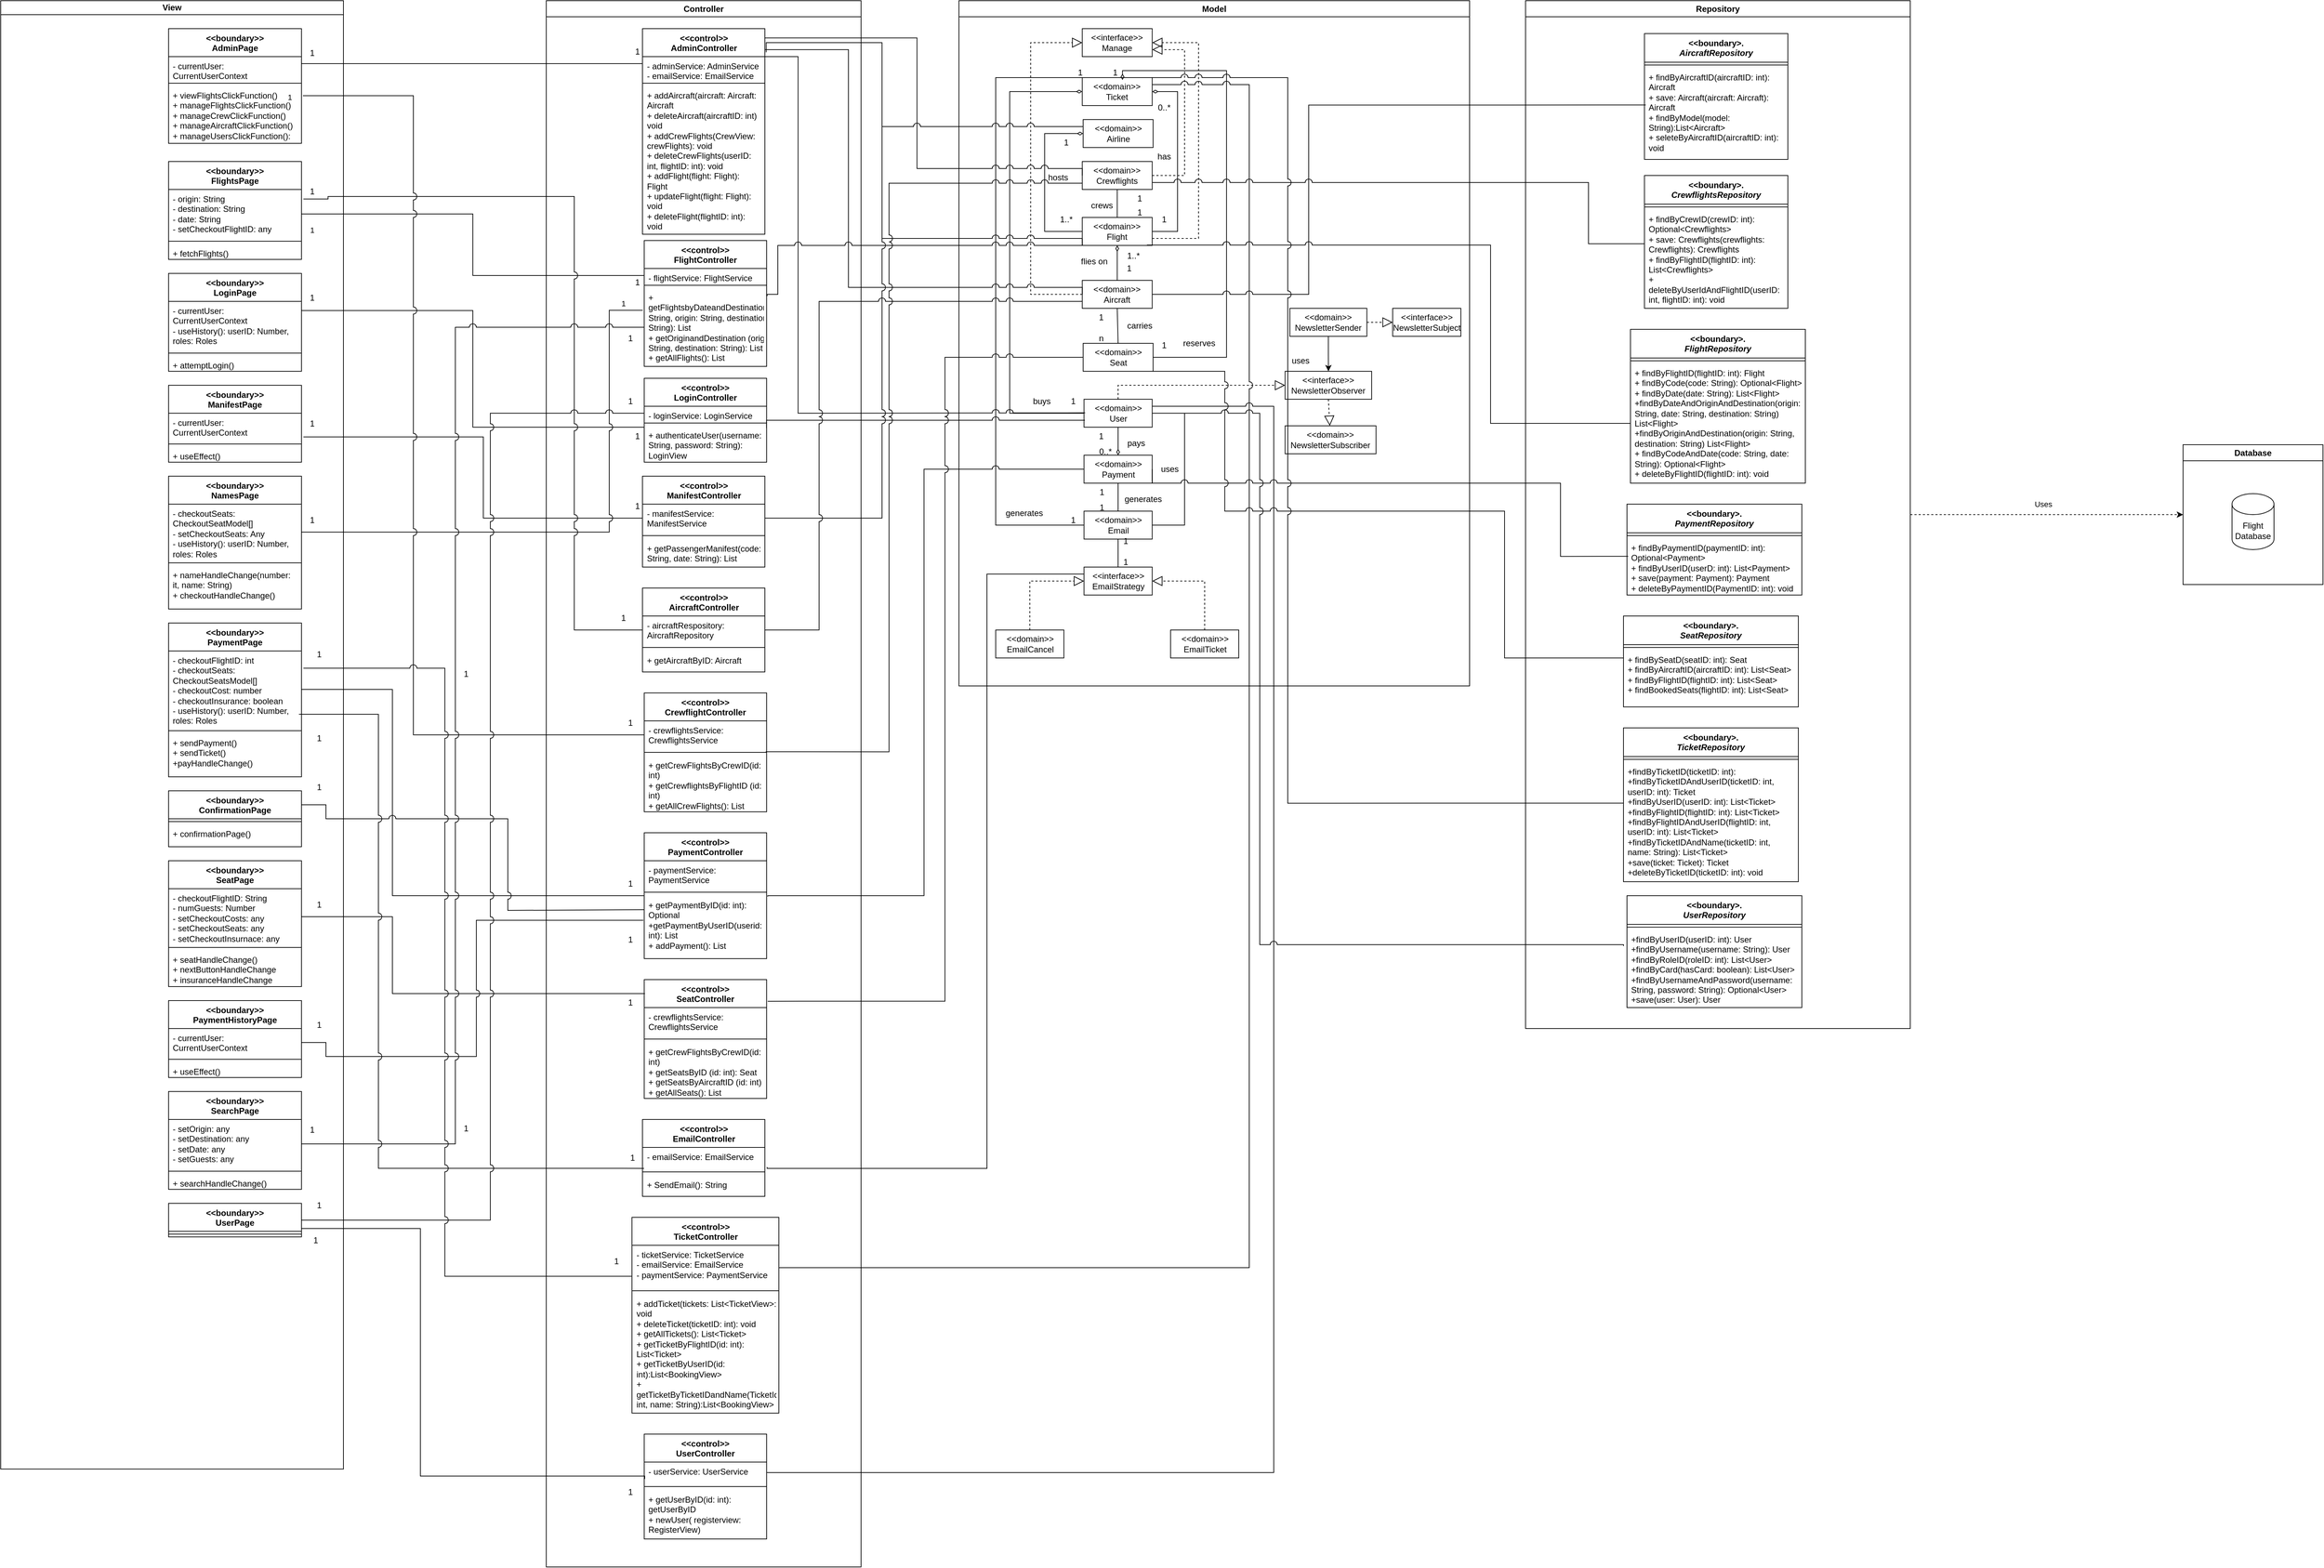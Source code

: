<mxfile version="22.1.2" type="device">
  <diagram name="Page-1" id="ZjhYJpsiUV4TKEpsLyaF">
    <mxGraphModel dx="2673" dy="1987" grid="1" gridSize="10" guides="1" tooltips="1" connect="1" arrows="1" fold="1" page="1" pageScale="1" pageWidth="850" pageHeight="1100" math="0" shadow="0">
      <root>
        <mxCell id="0" />
        <mxCell id="1" parent="0" />
        <mxCell id="pz5CJEBABPtMnbNcCvbR-7" value="View" style="swimlane;whiteSpace=wrap;html=1;startSize=20;" vertex="1" parent="1">
          <mxGeometry x="-450" y="-40" width="490" height="2100" as="geometry" />
        </mxCell>
        <mxCell id="pz5CJEBABPtMnbNcCvbR-144" value="&amp;lt;&amp;lt;boundary&amp;gt;&amp;gt;&lt;br style=&quot;border-color: var(--border-color); font-weight: 400;&quot;&gt;AdminPage" style="swimlane;fontStyle=1;align=center;verticalAlign=top;childLayout=stackLayout;horizontal=1;startSize=40;horizontalStack=0;resizeParent=1;resizeParentMax=0;resizeLast=0;collapsible=1;marginBottom=0;whiteSpace=wrap;html=1;" vertex="1" parent="pz5CJEBABPtMnbNcCvbR-7">
          <mxGeometry x="240" y="40" width="190" height="164" as="geometry" />
        </mxCell>
        <mxCell id="pz5CJEBABPtMnbNcCvbR-145" value="- currentUser: CurrentUserContext" style="text;strokeColor=none;fillColor=none;align=left;verticalAlign=top;spacingLeft=4;spacingRight=4;overflow=hidden;rotatable=0;points=[[0,0.5],[1,0.5]];portConstraint=eastwest;whiteSpace=wrap;html=1;" vertex="1" parent="pz5CJEBABPtMnbNcCvbR-144">
          <mxGeometry y="40" width="190" height="34" as="geometry" />
        </mxCell>
        <mxCell id="pz5CJEBABPtMnbNcCvbR-146" value="" style="line;strokeWidth=1;fillColor=none;align=left;verticalAlign=middle;spacingTop=-1;spacingLeft=3;spacingRight=3;rotatable=0;labelPosition=right;points=[];portConstraint=eastwest;strokeColor=inherit;" vertex="1" parent="pz5CJEBABPtMnbNcCvbR-144">
          <mxGeometry y="74" width="190" height="8" as="geometry" />
        </mxCell>
        <mxCell id="pz5CJEBABPtMnbNcCvbR-147" value="+ viewFlightsClickFunction()&lt;br&gt;+ manageFlightsClickFunction()&lt;br&gt;+ manageCrewClickFunction()&lt;br&gt;+ manageAircraftClickFunction()&lt;br&gt;+ manageUsersClickFunction():&amp;nbsp;" style="text;strokeColor=none;fillColor=none;align=left;verticalAlign=top;spacingLeft=4;spacingRight=4;overflow=hidden;rotatable=0;points=[[0,0.5],[1,0.5]];portConstraint=eastwest;whiteSpace=wrap;html=1;" vertex="1" parent="pz5CJEBABPtMnbNcCvbR-144">
          <mxGeometry y="82" width="190" height="82" as="geometry" />
        </mxCell>
        <mxCell id="pz5CJEBABPtMnbNcCvbR-154" value="&amp;lt;&amp;lt;boundary&amp;gt;&amp;gt;&lt;br style=&quot;border-color: var(--border-color); font-weight: 400;&quot;&gt;FlightsPage" style="swimlane;fontStyle=1;align=center;verticalAlign=top;childLayout=stackLayout;horizontal=1;startSize=40;horizontalStack=0;resizeParent=1;resizeParentMax=0;resizeLast=0;collapsible=1;marginBottom=0;whiteSpace=wrap;html=1;" vertex="1" parent="pz5CJEBABPtMnbNcCvbR-7">
          <mxGeometry x="240" y="230" width="190" height="140" as="geometry" />
        </mxCell>
        <mxCell id="pz5CJEBABPtMnbNcCvbR-155" value="- origin: String&lt;br&gt;- destination: String&lt;br&gt;- date: String&lt;br&gt;- setCheckoutFlightID: any" style="text;strokeColor=none;fillColor=none;align=left;verticalAlign=top;spacingLeft=4;spacingRight=4;overflow=hidden;rotatable=0;points=[[0,0.5],[1,0.5]];portConstraint=eastwest;whiteSpace=wrap;html=1;" vertex="1" parent="pz5CJEBABPtMnbNcCvbR-154">
          <mxGeometry y="40" width="190" height="70" as="geometry" />
        </mxCell>
        <mxCell id="pz5CJEBABPtMnbNcCvbR-156" value="" style="line;strokeWidth=1;fillColor=none;align=left;verticalAlign=middle;spacingTop=-1;spacingLeft=3;spacingRight=3;rotatable=0;labelPosition=right;points=[];portConstraint=eastwest;strokeColor=inherit;" vertex="1" parent="pz5CJEBABPtMnbNcCvbR-154">
          <mxGeometry y="110" width="190" height="8" as="geometry" />
        </mxCell>
        <mxCell id="pz5CJEBABPtMnbNcCvbR-157" value="+ fetchFlights()&lt;br&gt;" style="text;strokeColor=none;fillColor=none;align=left;verticalAlign=top;spacingLeft=4;spacingRight=4;overflow=hidden;rotatable=0;points=[[0,0.5],[1,0.5]];portConstraint=eastwest;whiteSpace=wrap;html=1;" vertex="1" parent="pz5CJEBABPtMnbNcCvbR-154">
          <mxGeometry y="118" width="190" height="22" as="geometry" />
        </mxCell>
        <mxCell id="pz5CJEBABPtMnbNcCvbR-186" value="&amp;lt;&amp;lt;boundary&amp;gt;&amp;gt;&lt;br style=&quot;border-color: var(--border-color); font-weight: 400;&quot;&gt;ManifestPage" style="swimlane;fontStyle=1;align=center;verticalAlign=top;childLayout=stackLayout;horizontal=1;startSize=40;horizontalStack=0;resizeParent=1;resizeParentMax=0;resizeLast=0;collapsible=1;marginBottom=0;whiteSpace=wrap;html=1;" vertex="1" parent="pz5CJEBABPtMnbNcCvbR-7">
          <mxGeometry x="240" y="550" width="190" height="110" as="geometry" />
        </mxCell>
        <mxCell id="pz5CJEBABPtMnbNcCvbR-187" value="- currentUser: CurrentUserContext&lt;br&gt;" style="text;strokeColor=none;fillColor=none;align=left;verticalAlign=top;spacingLeft=4;spacingRight=4;overflow=hidden;rotatable=0;points=[[0,0.5],[1,0.5]];portConstraint=eastwest;whiteSpace=wrap;html=1;" vertex="1" parent="pz5CJEBABPtMnbNcCvbR-186">
          <mxGeometry y="40" width="190" height="40" as="geometry" />
        </mxCell>
        <mxCell id="pz5CJEBABPtMnbNcCvbR-188" value="" style="line;strokeWidth=1;fillColor=none;align=left;verticalAlign=middle;spacingTop=-1;spacingLeft=3;spacingRight=3;rotatable=0;labelPosition=right;points=[];portConstraint=eastwest;strokeColor=inherit;" vertex="1" parent="pz5CJEBABPtMnbNcCvbR-186">
          <mxGeometry y="80" width="190" height="8" as="geometry" />
        </mxCell>
        <mxCell id="pz5CJEBABPtMnbNcCvbR-189" value="+ useEffect()" style="text;strokeColor=none;fillColor=none;align=left;verticalAlign=top;spacingLeft=4;spacingRight=4;overflow=hidden;rotatable=0;points=[[0,0.5],[1,0.5]];portConstraint=eastwest;whiteSpace=wrap;html=1;" vertex="1" parent="pz5CJEBABPtMnbNcCvbR-186">
          <mxGeometry y="88" width="190" height="22" as="geometry" />
        </mxCell>
        <mxCell id="pz5CJEBABPtMnbNcCvbR-209" value="&amp;lt;&amp;lt;boundary&amp;gt;&amp;gt;&lt;br style=&quot;border-color: var(--border-color); font-weight: 400;&quot;&gt;NamesPage" style="swimlane;fontStyle=1;align=center;verticalAlign=top;childLayout=stackLayout;horizontal=1;startSize=40;horizontalStack=0;resizeParent=1;resizeParentMax=0;resizeLast=0;collapsible=1;marginBottom=0;whiteSpace=wrap;html=1;" vertex="1" parent="pz5CJEBABPtMnbNcCvbR-7">
          <mxGeometry x="240" y="680" width="190" height="190" as="geometry" />
        </mxCell>
        <mxCell id="pz5CJEBABPtMnbNcCvbR-210" value="- checkoutSeats: CheckoutSeatModel[]&lt;br&gt;- setCheckoutSeats: Any&lt;br&gt;- useHistory(): userID: Number, roles: Roles" style="text;strokeColor=none;fillColor=none;align=left;verticalAlign=top;spacingLeft=4;spacingRight=4;overflow=hidden;rotatable=0;points=[[0,0.5],[1,0.5]];portConstraint=eastwest;whiteSpace=wrap;html=1;" vertex="1" parent="pz5CJEBABPtMnbNcCvbR-209">
          <mxGeometry y="40" width="190" height="80" as="geometry" />
        </mxCell>
        <mxCell id="pz5CJEBABPtMnbNcCvbR-211" value="" style="line;strokeWidth=1;fillColor=none;align=left;verticalAlign=middle;spacingTop=-1;spacingLeft=3;spacingRight=3;rotatable=0;labelPosition=right;points=[];portConstraint=eastwest;strokeColor=inherit;" vertex="1" parent="pz5CJEBABPtMnbNcCvbR-209">
          <mxGeometry y="120" width="190" height="8" as="geometry" />
        </mxCell>
        <mxCell id="pz5CJEBABPtMnbNcCvbR-212" value="+ nameHandleChange(number: it, name: String)&lt;br&gt;+ checkoutHandleChange()" style="text;strokeColor=none;fillColor=none;align=left;verticalAlign=top;spacingLeft=4;spacingRight=4;overflow=hidden;rotatable=0;points=[[0,0.5],[1,0.5]];portConstraint=eastwest;whiteSpace=wrap;html=1;" vertex="1" parent="pz5CJEBABPtMnbNcCvbR-209">
          <mxGeometry y="128" width="190" height="62" as="geometry" />
        </mxCell>
        <mxCell id="pz5CJEBABPtMnbNcCvbR-215" value="&amp;lt;&amp;lt;boundary&amp;gt;&amp;gt;&lt;br style=&quot;border-color: var(--border-color); font-weight: 400;&quot;&gt;PaymentPage" style="swimlane;fontStyle=1;align=center;verticalAlign=top;childLayout=stackLayout;horizontal=1;startSize=40;horizontalStack=0;resizeParent=1;resizeParentMax=0;resizeLast=0;collapsible=1;marginBottom=0;whiteSpace=wrap;html=1;" vertex="1" parent="pz5CJEBABPtMnbNcCvbR-7">
          <mxGeometry x="240" y="890" width="190" height="220" as="geometry" />
        </mxCell>
        <mxCell id="pz5CJEBABPtMnbNcCvbR-216" value="- checkoutFlightID: int&lt;br&gt;- checkoutSeats: CheckoutSeatsModel[]&lt;br&gt;- checkoutCost: number&lt;br&gt;- checkoutInsurance: boolean&lt;br&gt;- useHistory(): userID: Number, roles: Roles" style="text;strokeColor=none;fillColor=none;align=left;verticalAlign=top;spacingLeft=4;spacingRight=4;overflow=hidden;rotatable=0;points=[[0,0.5],[1,0.5]];portConstraint=eastwest;whiteSpace=wrap;html=1;" vertex="1" parent="pz5CJEBABPtMnbNcCvbR-215">
          <mxGeometry y="40" width="190" height="110" as="geometry" />
        </mxCell>
        <mxCell id="pz5CJEBABPtMnbNcCvbR-217" value="" style="line;strokeWidth=1;fillColor=none;align=left;verticalAlign=middle;spacingTop=-1;spacingLeft=3;spacingRight=3;rotatable=0;labelPosition=right;points=[];portConstraint=eastwest;strokeColor=inherit;" vertex="1" parent="pz5CJEBABPtMnbNcCvbR-215">
          <mxGeometry y="150" width="190" height="8" as="geometry" />
        </mxCell>
        <mxCell id="pz5CJEBABPtMnbNcCvbR-218" value="+ sendPayment()&lt;br&gt;+ sendTicket()&lt;br&gt;+payHandleChange()" style="text;strokeColor=none;fillColor=none;align=left;verticalAlign=top;spacingLeft=4;spacingRight=4;overflow=hidden;rotatable=0;points=[[0,0.5],[1,0.5]];portConstraint=eastwest;whiteSpace=wrap;html=1;" vertex="1" parent="pz5CJEBABPtMnbNcCvbR-215">
          <mxGeometry y="158" width="190" height="62" as="geometry" />
        </mxCell>
        <mxCell id="pz5CJEBABPtMnbNcCvbR-220" value="&amp;lt;&amp;lt;boundary&amp;gt;&amp;gt;&lt;br&gt;ConfirmationPage" style="swimlane;fontStyle=1;align=center;verticalAlign=top;childLayout=stackLayout;horizontal=1;startSize=40;horizontalStack=0;resizeParent=1;resizeParentMax=0;resizeLast=0;collapsible=1;marginBottom=0;whiteSpace=wrap;html=1;" vertex="1" parent="pz5CJEBABPtMnbNcCvbR-7">
          <mxGeometry x="240" y="1130" width="190" height="80" as="geometry" />
        </mxCell>
        <mxCell id="pz5CJEBABPtMnbNcCvbR-222" value="" style="line;strokeWidth=1;fillColor=none;align=left;verticalAlign=middle;spacingTop=-1;spacingLeft=3;spacingRight=3;rotatable=0;labelPosition=right;points=[];portConstraint=eastwest;strokeColor=inherit;" vertex="1" parent="pz5CJEBABPtMnbNcCvbR-220">
          <mxGeometry y="40" width="190" height="8" as="geometry" />
        </mxCell>
        <mxCell id="pz5CJEBABPtMnbNcCvbR-223" value="+ confirmationPage()" style="text;strokeColor=none;fillColor=none;align=left;verticalAlign=top;spacingLeft=4;spacingRight=4;overflow=hidden;rotatable=0;points=[[0,0.5],[1,0.5]];portConstraint=eastwest;whiteSpace=wrap;html=1;" vertex="1" parent="pz5CJEBABPtMnbNcCvbR-220">
          <mxGeometry y="48" width="190" height="32" as="geometry" />
        </mxCell>
        <mxCell id="pz5CJEBABPtMnbNcCvbR-251" value="&amp;lt;&amp;lt;boundary&amp;gt;&amp;gt;&lt;br style=&quot;border-color: var(--border-color); font-weight: 400;&quot;&gt;SeatPage" style="swimlane;fontStyle=1;align=center;verticalAlign=top;childLayout=stackLayout;horizontal=1;startSize=40;horizontalStack=0;resizeParent=1;resizeParentMax=0;resizeLast=0;collapsible=1;marginBottom=0;whiteSpace=wrap;html=1;" vertex="1" parent="pz5CJEBABPtMnbNcCvbR-7">
          <mxGeometry x="240" y="1230" width="190" height="180" as="geometry" />
        </mxCell>
        <mxCell id="pz5CJEBABPtMnbNcCvbR-252" value="- checkoutFlightID: String&lt;br&gt;- numGuests: Number&lt;br&gt;- setCheckoutCosts: any&lt;br&gt;- setCheckoutSeats: any&lt;br&gt;- setCheckoutInsurnace: any" style="text;strokeColor=none;fillColor=none;align=left;verticalAlign=top;spacingLeft=4;spacingRight=4;overflow=hidden;rotatable=0;points=[[0,0.5],[1,0.5]];portConstraint=eastwest;whiteSpace=wrap;html=1;" vertex="1" parent="pz5CJEBABPtMnbNcCvbR-251">
          <mxGeometry y="40" width="190" height="80" as="geometry" />
        </mxCell>
        <mxCell id="pz5CJEBABPtMnbNcCvbR-253" value="" style="line;strokeWidth=1;fillColor=none;align=left;verticalAlign=middle;spacingTop=-1;spacingLeft=3;spacingRight=3;rotatable=0;labelPosition=right;points=[];portConstraint=eastwest;strokeColor=inherit;" vertex="1" parent="pz5CJEBABPtMnbNcCvbR-251">
          <mxGeometry y="120" width="190" height="8" as="geometry" />
        </mxCell>
        <mxCell id="pz5CJEBABPtMnbNcCvbR-254" value="+ seatHandleChange()&lt;br&gt;+ nextButtonHandleChange&lt;br&gt;+ insuranceHandleChange&lt;br&gt;" style="text;strokeColor=none;fillColor=none;align=left;verticalAlign=top;spacingLeft=4;spacingRight=4;overflow=hidden;rotatable=0;points=[[0,0.5],[1,0.5]];portConstraint=eastwest;whiteSpace=wrap;html=1;" vertex="1" parent="pz5CJEBABPtMnbNcCvbR-251">
          <mxGeometry y="128" width="190" height="52" as="geometry" />
        </mxCell>
        <mxCell id="pz5CJEBABPtMnbNcCvbR-261" value="&amp;lt;&amp;lt;boundary&amp;gt;&amp;gt;&lt;br style=&quot;border-color: var(--border-color); font-weight: 400;&quot;&gt;PaymentHistoryPage" style="swimlane;fontStyle=1;align=center;verticalAlign=top;childLayout=stackLayout;horizontal=1;startSize=40;horizontalStack=0;resizeParent=1;resizeParentMax=0;resizeLast=0;collapsible=1;marginBottom=0;whiteSpace=wrap;html=1;" vertex="1" parent="pz5CJEBABPtMnbNcCvbR-7">
          <mxGeometry x="240" y="1430" width="190" height="110" as="geometry" />
        </mxCell>
        <mxCell id="pz5CJEBABPtMnbNcCvbR-262" value="- currentUser: CurrentUserContext" style="text;strokeColor=none;fillColor=none;align=left;verticalAlign=top;spacingLeft=4;spacingRight=4;overflow=hidden;rotatable=0;points=[[0,0.5],[1,0.5]];portConstraint=eastwest;whiteSpace=wrap;html=1;" vertex="1" parent="pz5CJEBABPtMnbNcCvbR-261">
          <mxGeometry y="40" width="190" height="40" as="geometry" />
        </mxCell>
        <mxCell id="pz5CJEBABPtMnbNcCvbR-263" value="" style="line;strokeWidth=1;fillColor=none;align=left;verticalAlign=middle;spacingTop=-1;spacingLeft=3;spacingRight=3;rotatable=0;labelPosition=right;points=[];portConstraint=eastwest;strokeColor=inherit;" vertex="1" parent="pz5CJEBABPtMnbNcCvbR-261">
          <mxGeometry y="80" width="190" height="8" as="geometry" />
        </mxCell>
        <mxCell id="pz5CJEBABPtMnbNcCvbR-264" value="+ useEffect()" style="text;strokeColor=none;fillColor=none;align=left;verticalAlign=top;spacingLeft=4;spacingRight=4;overflow=hidden;rotatable=0;points=[[0,0.5],[1,0.5]];portConstraint=eastwest;whiteSpace=wrap;html=1;" vertex="1" parent="pz5CJEBABPtMnbNcCvbR-261">
          <mxGeometry y="88" width="190" height="22" as="geometry" />
        </mxCell>
        <mxCell id="pz5CJEBABPtMnbNcCvbR-289" value="&amp;lt;&amp;lt;boundary&amp;gt;&amp;gt;&lt;br style=&quot;border-color: var(--border-color); font-weight: 400;&quot;&gt;SearchPage" style="swimlane;fontStyle=1;align=center;verticalAlign=top;childLayout=stackLayout;horizontal=1;startSize=40;horizontalStack=0;resizeParent=1;resizeParentMax=0;resizeLast=0;collapsible=1;marginBottom=0;whiteSpace=wrap;html=1;" vertex="1" parent="pz5CJEBABPtMnbNcCvbR-7">
          <mxGeometry x="240" y="1560" width="190" height="140" as="geometry" />
        </mxCell>
        <mxCell id="pz5CJEBABPtMnbNcCvbR-290" value="- setOrigin: any&lt;br&gt;- setDestination: any&lt;br&gt;- setDate: any&lt;br&gt;- setGuests: any" style="text;strokeColor=none;fillColor=none;align=left;verticalAlign=top;spacingLeft=4;spacingRight=4;overflow=hidden;rotatable=0;points=[[0,0.5],[1,0.5]];portConstraint=eastwest;whiteSpace=wrap;html=1;" vertex="1" parent="pz5CJEBABPtMnbNcCvbR-289">
          <mxGeometry y="40" width="190" height="70" as="geometry" />
        </mxCell>
        <mxCell id="pz5CJEBABPtMnbNcCvbR-291" value="" style="line;strokeWidth=1;fillColor=none;align=left;verticalAlign=middle;spacingTop=-1;spacingLeft=3;spacingRight=3;rotatable=0;labelPosition=right;points=[];portConstraint=eastwest;strokeColor=inherit;" vertex="1" parent="pz5CJEBABPtMnbNcCvbR-289">
          <mxGeometry y="110" width="190" height="8" as="geometry" />
        </mxCell>
        <mxCell id="pz5CJEBABPtMnbNcCvbR-292" value="+ searchHandleChange()" style="text;strokeColor=none;fillColor=none;align=left;verticalAlign=top;spacingLeft=4;spacingRight=4;overflow=hidden;rotatable=0;points=[[0,0.5],[1,0.5]];portConstraint=eastwest;whiteSpace=wrap;html=1;" vertex="1" parent="pz5CJEBABPtMnbNcCvbR-289">
          <mxGeometry y="118" width="190" height="22" as="geometry" />
        </mxCell>
        <mxCell id="pz5CJEBABPtMnbNcCvbR-296" value="&amp;lt;&amp;lt;boundary&amp;gt;&amp;gt;&lt;br style=&quot;border-color: var(--border-color); font-weight: 400;&quot;&gt;UserPage" style="swimlane;fontStyle=1;align=center;verticalAlign=top;childLayout=stackLayout;horizontal=1;startSize=40;horizontalStack=0;resizeParent=1;resizeParentMax=0;resizeLast=0;collapsible=1;marginBottom=0;whiteSpace=wrap;html=1;" vertex="1" parent="pz5CJEBABPtMnbNcCvbR-7">
          <mxGeometry x="240" y="1720" width="190" height="48" as="geometry" />
        </mxCell>
        <mxCell id="pz5CJEBABPtMnbNcCvbR-298" value="" style="line;strokeWidth=1;fillColor=none;align=left;verticalAlign=middle;spacingTop=-1;spacingLeft=3;spacingRight=3;rotatable=0;labelPosition=right;points=[];portConstraint=eastwest;strokeColor=inherit;" vertex="1" parent="pz5CJEBABPtMnbNcCvbR-296">
          <mxGeometry y="40" width="190" height="8" as="geometry" />
        </mxCell>
        <mxCell id="pz5CJEBABPtMnbNcCvbR-172" value="&amp;lt;&amp;lt;boundary&amp;gt;&amp;gt;&lt;br style=&quot;border-color: var(--border-color); font-weight: 400;&quot;&gt;LoginPage" style="swimlane;fontStyle=1;align=center;verticalAlign=top;childLayout=stackLayout;horizontal=1;startSize=40;horizontalStack=0;resizeParent=1;resizeParentMax=0;resizeLast=0;collapsible=1;marginBottom=0;whiteSpace=wrap;html=1;" vertex="1" parent="pz5CJEBABPtMnbNcCvbR-7">
          <mxGeometry x="240" y="390" width="190" height="140" as="geometry" />
        </mxCell>
        <mxCell id="pz5CJEBABPtMnbNcCvbR-173" value="- currentUser: CurrentUserContext&lt;br&gt;- useHistory(): userID: Number, roles: Roles" style="text;strokeColor=none;fillColor=none;align=left;verticalAlign=top;spacingLeft=4;spacingRight=4;overflow=hidden;rotatable=0;points=[[0,0.5],[1,0.5]];portConstraint=eastwest;whiteSpace=wrap;html=1;" vertex="1" parent="pz5CJEBABPtMnbNcCvbR-172">
          <mxGeometry y="40" width="190" height="70" as="geometry" />
        </mxCell>
        <mxCell id="pz5CJEBABPtMnbNcCvbR-174" value="" style="line;strokeWidth=1;fillColor=none;align=left;verticalAlign=middle;spacingTop=-1;spacingLeft=3;spacingRight=3;rotatable=0;labelPosition=right;points=[];portConstraint=eastwest;strokeColor=inherit;" vertex="1" parent="pz5CJEBABPtMnbNcCvbR-172">
          <mxGeometry y="110" width="190" height="8" as="geometry" />
        </mxCell>
        <mxCell id="pz5CJEBABPtMnbNcCvbR-175" value="+ attemptLogin()" style="text;strokeColor=none;fillColor=none;align=left;verticalAlign=top;spacingLeft=4;spacingRight=4;overflow=hidden;rotatable=0;points=[[0,0.5],[1,0.5]];portConstraint=eastwest;whiteSpace=wrap;html=1;" vertex="1" parent="pz5CJEBABPtMnbNcCvbR-172">
          <mxGeometry y="118" width="190" height="22" as="geometry" />
        </mxCell>
        <mxCell id="pz5CJEBABPtMnbNcCvbR-266" value="1" style="text;html=1;align=center;verticalAlign=middle;resizable=0;points=[];autosize=1;strokeColor=none;fillColor=none;" vertex="1" parent="pz5CJEBABPtMnbNcCvbR-7">
          <mxGeometry x="430" y="60" width="30" height="30" as="geometry" />
        </mxCell>
        <mxCell id="pz5CJEBABPtMnbNcCvbR-271" value="1" style="text;html=1;align=center;verticalAlign=middle;resizable=0;points=[];autosize=1;strokeColor=none;fillColor=none;" vertex="1" parent="pz5CJEBABPtMnbNcCvbR-7">
          <mxGeometry x="430" y="258" width="30" height="30" as="geometry" />
        </mxCell>
        <mxCell id="pz5CJEBABPtMnbNcCvbR-274" value="1" style="text;html=1;align=center;verticalAlign=middle;resizable=0;points=[];autosize=1;strokeColor=none;fillColor=none;" vertex="1" parent="pz5CJEBABPtMnbNcCvbR-7">
          <mxGeometry x="430" y="410" width="30" height="30" as="geometry" />
        </mxCell>
        <mxCell id="pz5CJEBABPtMnbNcCvbR-279" value="1" style="text;html=1;align=center;verticalAlign=middle;resizable=0;points=[];autosize=1;strokeColor=none;fillColor=none;" vertex="1" parent="pz5CJEBABPtMnbNcCvbR-7">
          <mxGeometry x="430" y="728" width="30" height="30" as="geometry" />
        </mxCell>
        <mxCell id="pz5CJEBABPtMnbNcCvbR-277" value="1" style="text;html=1;align=center;verticalAlign=middle;resizable=0;points=[];autosize=1;strokeColor=none;fillColor=none;" vertex="1" parent="pz5CJEBABPtMnbNcCvbR-7">
          <mxGeometry x="430" y="590" width="30" height="30" as="geometry" />
        </mxCell>
        <mxCell id="pz5CJEBABPtMnbNcCvbR-317" value="1" style="text;html=1;align=center;verticalAlign=middle;resizable=0;points=[];autosize=1;strokeColor=none;fillColor=none;" vertex="1" parent="pz5CJEBABPtMnbNcCvbR-7">
          <mxGeometry x="440" y="920" width="30" height="30" as="geometry" />
        </mxCell>
        <mxCell id="pz5CJEBABPtMnbNcCvbR-306" value="1" style="text;html=1;align=center;verticalAlign=middle;resizable=0;points=[];autosize=1;strokeColor=none;fillColor=none;" vertex="1" parent="pz5CJEBABPtMnbNcCvbR-7">
          <mxGeometry x="440" y="1040" width="30" height="30" as="geometry" />
        </mxCell>
        <mxCell id="pz5CJEBABPtMnbNcCvbR-282" value="1" style="text;html=1;align=center;verticalAlign=middle;resizable=0;points=[];autosize=1;strokeColor=none;fillColor=none;" vertex="1" parent="pz5CJEBABPtMnbNcCvbR-7">
          <mxGeometry x="440" y="1110" width="30" height="30" as="geometry" />
        </mxCell>
        <mxCell id="pz5CJEBABPtMnbNcCvbR-285" value="1" style="text;html=1;align=center;verticalAlign=middle;resizable=0;points=[];autosize=1;strokeColor=none;fillColor=none;" vertex="1" parent="pz5CJEBABPtMnbNcCvbR-7">
          <mxGeometry x="440" y="1278" width="30" height="30" as="geometry" />
        </mxCell>
        <mxCell id="pz5CJEBABPtMnbNcCvbR-288" value="1" style="text;html=1;align=center;verticalAlign=middle;resizable=0;points=[];autosize=1;strokeColor=none;fillColor=none;" vertex="1" parent="pz5CJEBABPtMnbNcCvbR-7">
          <mxGeometry x="440" y="1450" width="30" height="30" as="geometry" />
        </mxCell>
        <mxCell id="pz5CJEBABPtMnbNcCvbR-284" value="1" style="text;html=1;align=center;verticalAlign=middle;resizable=0;points=[];autosize=1;strokeColor=none;fillColor=none;" vertex="1" parent="pz5CJEBABPtMnbNcCvbR-7">
          <mxGeometry x="430" y="1600" width="30" height="30" as="geometry" />
        </mxCell>
        <mxCell id="pz5CJEBABPtMnbNcCvbR-309" value="1" style="text;html=1;align=center;verticalAlign=middle;resizable=0;points=[];autosize=1;strokeColor=none;fillColor=none;" vertex="1" parent="pz5CJEBABPtMnbNcCvbR-7">
          <mxGeometry x="440" y="1708" width="30" height="30" as="geometry" />
        </mxCell>
        <mxCell id="pz5CJEBABPtMnbNcCvbR-13" value="Controller" style="swimlane;whiteSpace=wrap;html=1;" vertex="1" parent="1">
          <mxGeometry x="330" y="-40" width="450" height="2240" as="geometry" />
        </mxCell>
        <mxCell id="pz5CJEBABPtMnbNcCvbR-140" value="&amp;lt;&amp;lt;control&amp;gt;&amp;gt;&lt;br&gt;AdminController" style="swimlane;fontStyle=1;align=center;verticalAlign=top;childLayout=stackLayout;horizontal=1;startSize=40;horizontalStack=0;resizeParent=1;resizeParentMax=0;resizeLast=0;collapsible=1;marginBottom=0;whiteSpace=wrap;html=1;" vertex="1" parent="pz5CJEBABPtMnbNcCvbR-13">
          <mxGeometry x="137.5" y="40" width="175" height="294" as="geometry" />
        </mxCell>
        <mxCell id="pz5CJEBABPtMnbNcCvbR-141" value="- adminService: AdminService&lt;br&gt;- emailService: EmailService" style="text;strokeColor=none;fillColor=none;align=left;verticalAlign=top;spacingLeft=4;spacingRight=4;overflow=hidden;rotatable=0;points=[[0,0.5],[1,0.5]];portConstraint=eastwest;whiteSpace=wrap;html=1;" vertex="1" parent="pz5CJEBABPtMnbNcCvbR-140">
          <mxGeometry y="40" width="175" height="34" as="geometry" />
        </mxCell>
        <mxCell id="pz5CJEBABPtMnbNcCvbR-142" value="" style="line;strokeWidth=1;fillColor=none;align=left;verticalAlign=middle;spacingTop=-1;spacingLeft=3;spacingRight=3;rotatable=0;labelPosition=right;points=[];portConstraint=eastwest;strokeColor=inherit;" vertex="1" parent="pz5CJEBABPtMnbNcCvbR-140">
          <mxGeometry y="74" width="175" height="8" as="geometry" />
        </mxCell>
        <mxCell id="pz5CJEBABPtMnbNcCvbR-143" value="+ addAircraft(aircraft: Aircraft: Aircraft&lt;br&gt;+ deleteAircraft(aircraftID: int) void&lt;br&gt;+ addCrewFlights(CrewView: crewFlights): void&lt;br&gt;+ deleteCrewFlights(userID: int, flightID: int): void&lt;br&gt;+ addFlight(flight: Flight): Flight&lt;br&gt;+ updateFlight(flight: Flight): void&lt;br&gt;+ deleteFlight(flightID: int): void" style="text;strokeColor=none;fillColor=none;align=left;verticalAlign=top;spacingLeft=4;spacingRight=4;overflow=hidden;rotatable=0;points=[[0,0.5],[1,0.5]];portConstraint=eastwest;whiteSpace=wrap;html=1;" vertex="1" parent="pz5CJEBABPtMnbNcCvbR-140">
          <mxGeometry y="82" width="175" height="212" as="geometry" />
        </mxCell>
        <mxCell id="pz5CJEBABPtMnbNcCvbR-165" value="&amp;lt;&amp;lt;control&amp;gt;&amp;gt;&lt;br&gt;FlightController" style="swimlane;fontStyle=1;align=center;verticalAlign=top;childLayout=stackLayout;horizontal=1;startSize=40;horizontalStack=0;resizeParent=1;resizeParentMax=0;resizeLast=0;collapsible=1;marginBottom=0;whiteSpace=wrap;html=1;" vertex="1" parent="pz5CJEBABPtMnbNcCvbR-13">
          <mxGeometry x="140" y="343" width="175" height="180" as="geometry" />
        </mxCell>
        <mxCell id="pz5CJEBABPtMnbNcCvbR-166" value="- flightService: FlightService" style="text;strokeColor=none;fillColor=none;align=left;verticalAlign=top;spacingLeft=4;spacingRight=4;overflow=hidden;rotatable=0;points=[[0,0.5],[1,0.5]];portConstraint=eastwest;whiteSpace=wrap;html=1;" vertex="1" parent="pz5CJEBABPtMnbNcCvbR-165">
          <mxGeometry y="40" width="175" height="20" as="geometry" />
        </mxCell>
        <mxCell id="pz5CJEBABPtMnbNcCvbR-167" value="" style="line;strokeWidth=1;fillColor=none;align=left;verticalAlign=middle;spacingTop=-1;spacingLeft=3;spacingRight=3;rotatable=0;labelPosition=right;points=[];portConstraint=eastwest;strokeColor=inherit;" vertex="1" parent="pz5CJEBABPtMnbNcCvbR-165">
          <mxGeometry y="60" width="175" height="8" as="geometry" />
        </mxCell>
        <mxCell id="pz5CJEBABPtMnbNcCvbR-168" value="+ getFlightsbyDateandDestination(date: String, origin: String, destination: String): List&lt;br&gt;+ getOriginandDestination (origin: String, destination: String): List&lt;br&gt;+ getAllFlights(): List" style="text;strokeColor=none;fillColor=none;align=left;verticalAlign=top;spacingLeft=4;spacingRight=4;overflow=hidden;rotatable=0;points=[[0,0.5],[1,0.5]];portConstraint=eastwest;whiteSpace=wrap;html=1;" vertex="1" parent="pz5CJEBABPtMnbNcCvbR-165">
          <mxGeometry y="68" width="175" height="112" as="geometry" />
        </mxCell>
        <mxCell id="pz5CJEBABPtMnbNcCvbR-176" value="&amp;lt;&amp;lt;control&amp;gt;&amp;gt;&lt;br&gt;LoginController" style="swimlane;fontStyle=1;align=center;verticalAlign=top;childLayout=stackLayout;horizontal=1;startSize=40;horizontalStack=0;resizeParent=1;resizeParentMax=0;resizeLast=0;collapsible=1;marginBottom=0;whiteSpace=wrap;html=1;" vertex="1" parent="pz5CJEBABPtMnbNcCvbR-13">
          <mxGeometry x="140" y="540" width="175" height="120" as="geometry" />
        </mxCell>
        <mxCell id="pz5CJEBABPtMnbNcCvbR-177" value="- loginService: LoginService" style="text;strokeColor=none;fillColor=none;align=left;verticalAlign=top;spacingLeft=4;spacingRight=4;overflow=hidden;rotatable=0;points=[[0,0.5],[1,0.5]];portConstraint=eastwest;whiteSpace=wrap;html=1;" vertex="1" parent="pz5CJEBABPtMnbNcCvbR-176">
          <mxGeometry y="40" width="175" height="20" as="geometry" />
        </mxCell>
        <mxCell id="pz5CJEBABPtMnbNcCvbR-178" value="" style="line;strokeWidth=1;fillColor=none;align=left;verticalAlign=middle;spacingTop=-1;spacingLeft=3;spacingRight=3;rotatable=0;labelPosition=right;points=[];portConstraint=eastwest;strokeColor=inherit;" vertex="1" parent="pz5CJEBABPtMnbNcCvbR-176">
          <mxGeometry y="60" width="175" height="8" as="geometry" />
        </mxCell>
        <mxCell id="pz5CJEBABPtMnbNcCvbR-179" value="+ authenticateUser(username: String, password: String): LoginView" style="text;strokeColor=none;fillColor=none;align=left;verticalAlign=top;spacingLeft=4;spacingRight=4;overflow=hidden;rotatable=0;points=[[0,0.5],[1,0.5]];portConstraint=eastwest;whiteSpace=wrap;html=1;" vertex="1" parent="pz5CJEBABPtMnbNcCvbR-176">
          <mxGeometry y="68" width="175" height="52" as="geometry" />
        </mxCell>
        <mxCell id="pz5CJEBABPtMnbNcCvbR-190" value="&amp;lt;&amp;lt;control&amp;gt;&amp;gt;&lt;br&gt;ManifestController" style="swimlane;fontStyle=1;align=center;verticalAlign=top;childLayout=stackLayout;horizontal=1;startSize=40;horizontalStack=0;resizeParent=1;resizeParentMax=0;resizeLast=0;collapsible=1;marginBottom=0;whiteSpace=wrap;html=1;" vertex="1" parent="pz5CJEBABPtMnbNcCvbR-13">
          <mxGeometry x="137.5" y="680" width="175" height="130" as="geometry" />
        </mxCell>
        <mxCell id="pz5CJEBABPtMnbNcCvbR-191" value="- manifestService: ManifestService" style="text;strokeColor=none;fillColor=none;align=left;verticalAlign=top;spacingLeft=4;spacingRight=4;overflow=hidden;rotatable=0;points=[[0,0.5],[1,0.5]];portConstraint=eastwest;whiteSpace=wrap;html=1;" vertex="1" parent="pz5CJEBABPtMnbNcCvbR-190">
          <mxGeometry y="40" width="175" height="40" as="geometry" />
        </mxCell>
        <mxCell id="pz5CJEBABPtMnbNcCvbR-192" value="" style="line;strokeWidth=1;fillColor=none;align=left;verticalAlign=middle;spacingTop=-1;spacingLeft=3;spacingRight=3;rotatable=0;labelPosition=right;points=[];portConstraint=eastwest;strokeColor=inherit;" vertex="1" parent="pz5CJEBABPtMnbNcCvbR-190">
          <mxGeometry y="80" width="175" height="10" as="geometry" />
        </mxCell>
        <mxCell id="pz5CJEBABPtMnbNcCvbR-193" value="+ getPassengerManifest(code: String, date: String): List" style="text;strokeColor=none;fillColor=none;align=left;verticalAlign=top;spacingLeft=4;spacingRight=4;overflow=hidden;rotatable=0;points=[[0,0.5],[1,0.5]];portConstraint=eastwest;whiteSpace=wrap;html=1;" vertex="1" parent="pz5CJEBABPtMnbNcCvbR-190">
          <mxGeometry y="90" width="175" height="40" as="geometry" />
        </mxCell>
        <mxCell id="pz5CJEBABPtMnbNcCvbR-228" value="&amp;lt;&amp;lt;control&amp;gt;&amp;gt;&lt;br&gt;AircraftController" style="swimlane;fontStyle=1;align=center;verticalAlign=top;childLayout=stackLayout;horizontal=1;startSize=40;horizontalStack=0;resizeParent=1;resizeParentMax=0;resizeLast=0;collapsible=1;marginBottom=0;whiteSpace=wrap;html=1;" vertex="1" parent="pz5CJEBABPtMnbNcCvbR-13">
          <mxGeometry x="137.5" y="840" width="175" height="120" as="geometry" />
        </mxCell>
        <mxCell id="pz5CJEBABPtMnbNcCvbR-229" value="- aircraftRespository: AircraftRepository" style="text;strokeColor=none;fillColor=none;align=left;verticalAlign=top;spacingLeft=4;spacingRight=4;overflow=hidden;rotatable=0;points=[[0,0.5],[1,0.5]];portConstraint=eastwest;whiteSpace=wrap;html=1;" vertex="1" parent="pz5CJEBABPtMnbNcCvbR-228">
          <mxGeometry y="40" width="175" height="40" as="geometry" />
        </mxCell>
        <mxCell id="pz5CJEBABPtMnbNcCvbR-230" value="" style="line;strokeWidth=1;fillColor=none;align=left;verticalAlign=middle;spacingTop=-1;spacingLeft=3;spacingRight=3;rotatable=0;labelPosition=right;points=[];portConstraint=eastwest;strokeColor=inherit;" vertex="1" parent="pz5CJEBABPtMnbNcCvbR-228">
          <mxGeometry y="80" width="175" height="10" as="geometry" />
        </mxCell>
        <mxCell id="pz5CJEBABPtMnbNcCvbR-231" value="+ getAircraftByID: Aircraft&amp;nbsp;" style="text;strokeColor=none;fillColor=none;align=left;verticalAlign=top;spacingLeft=4;spacingRight=4;overflow=hidden;rotatable=0;points=[[0,0.5],[1,0.5]];portConstraint=eastwest;whiteSpace=wrap;html=1;" vertex="1" parent="pz5CJEBABPtMnbNcCvbR-228">
          <mxGeometry y="90" width="175" height="30" as="geometry" />
        </mxCell>
        <mxCell id="pz5CJEBABPtMnbNcCvbR-235" value="&amp;lt;&amp;lt;control&amp;gt;&amp;gt;&lt;br&gt;CrewflightController" style="swimlane;fontStyle=1;align=center;verticalAlign=top;childLayout=stackLayout;horizontal=1;startSize=40;horizontalStack=0;resizeParent=1;resizeParentMax=0;resizeLast=0;collapsible=1;marginBottom=0;whiteSpace=wrap;html=1;" vertex="1" parent="pz5CJEBABPtMnbNcCvbR-13">
          <mxGeometry x="140" y="990" width="175" height="170" as="geometry" />
        </mxCell>
        <mxCell id="pz5CJEBABPtMnbNcCvbR-236" value="- crewflightsService: CrewflightsService" style="text;strokeColor=none;fillColor=none;align=left;verticalAlign=top;spacingLeft=4;spacingRight=4;overflow=hidden;rotatable=0;points=[[0,0.5],[1,0.5]];portConstraint=eastwest;whiteSpace=wrap;html=1;" vertex="1" parent="pz5CJEBABPtMnbNcCvbR-235">
          <mxGeometry y="40" width="175" height="40" as="geometry" />
        </mxCell>
        <mxCell id="pz5CJEBABPtMnbNcCvbR-237" value="" style="line;strokeWidth=1;fillColor=none;align=left;verticalAlign=middle;spacingTop=-1;spacingLeft=3;spacingRight=3;rotatable=0;labelPosition=right;points=[];portConstraint=eastwest;strokeColor=inherit;" vertex="1" parent="pz5CJEBABPtMnbNcCvbR-235">
          <mxGeometry y="80" width="175" height="10" as="geometry" />
        </mxCell>
        <mxCell id="pz5CJEBABPtMnbNcCvbR-238" value="+ getCrewFlightsByCrewID(id: int)&lt;br style=&quot;border-color: var(--border-color);&quot;&gt;+ getCrewflightsByFlightID (id: int)&lt;br style=&quot;border-color: var(--border-color);&quot;&gt;+ getAllCrewFlights(): List" style="text;strokeColor=none;fillColor=none;align=left;verticalAlign=top;spacingLeft=4;spacingRight=4;overflow=hidden;rotatable=0;points=[[0,0.5],[1,0.5]];portConstraint=eastwest;whiteSpace=wrap;html=1;" vertex="1" parent="pz5CJEBABPtMnbNcCvbR-235">
          <mxGeometry y="90" width="175" height="80" as="geometry" />
        </mxCell>
        <mxCell id="pz5CJEBABPtMnbNcCvbR-240" value="&amp;lt;&amp;lt;control&amp;gt;&amp;gt;&lt;br&gt;PaymentController" style="swimlane;fontStyle=1;align=center;verticalAlign=top;childLayout=stackLayout;horizontal=1;startSize=40;horizontalStack=0;resizeParent=1;resizeParentMax=0;resizeLast=0;collapsible=1;marginBottom=0;whiteSpace=wrap;html=1;" vertex="1" parent="pz5CJEBABPtMnbNcCvbR-13">
          <mxGeometry x="140" y="1190" width="175" height="180" as="geometry" />
        </mxCell>
        <mxCell id="pz5CJEBABPtMnbNcCvbR-241" value="- paymentService: PaymentService" style="text;strokeColor=none;fillColor=none;align=left;verticalAlign=top;spacingLeft=4;spacingRight=4;overflow=hidden;rotatable=0;points=[[0,0.5],[1,0.5]];portConstraint=eastwest;whiteSpace=wrap;html=1;" vertex="1" parent="pz5CJEBABPtMnbNcCvbR-240">
          <mxGeometry y="40" width="175" height="40" as="geometry" />
        </mxCell>
        <mxCell id="pz5CJEBABPtMnbNcCvbR-242" value="" style="line;strokeWidth=1;fillColor=none;align=left;verticalAlign=middle;spacingTop=-1;spacingLeft=3;spacingRight=3;rotatable=0;labelPosition=right;points=[];portConstraint=eastwest;strokeColor=inherit;" vertex="1" parent="pz5CJEBABPtMnbNcCvbR-240">
          <mxGeometry y="80" width="175" height="10" as="geometry" />
        </mxCell>
        <mxCell id="pz5CJEBABPtMnbNcCvbR-243" value="+ getPaymentByID(id: int): Optional&lt;br style=&quot;border-color: var(--border-color);&quot;&gt;+getPaymentByUserID(userid: int): List&lt;br style=&quot;border-color: var(--border-color);&quot;&gt;+ addPayment(): List&lt;br&gt;" style="text;strokeColor=none;fillColor=none;align=left;verticalAlign=top;spacingLeft=4;spacingRight=4;overflow=hidden;rotatable=0;points=[[0,0.5],[1,0.5]];portConstraint=eastwest;whiteSpace=wrap;html=1;" vertex="1" parent="pz5CJEBABPtMnbNcCvbR-240">
          <mxGeometry y="90" width="175" height="90" as="geometry" />
        </mxCell>
        <mxCell id="pz5CJEBABPtMnbNcCvbR-255" value="&amp;lt;&amp;lt;control&amp;gt;&amp;gt;&lt;br&gt;SeatController" style="swimlane;fontStyle=1;align=center;verticalAlign=top;childLayout=stackLayout;horizontal=1;startSize=40;horizontalStack=0;resizeParent=1;resizeParentMax=0;resizeLast=0;collapsible=1;marginBottom=0;whiteSpace=wrap;html=1;" vertex="1" parent="pz5CJEBABPtMnbNcCvbR-13">
          <mxGeometry x="140" y="1400" width="175" height="170" as="geometry" />
        </mxCell>
        <mxCell id="pz5CJEBABPtMnbNcCvbR-256" value="- crewflightsService: CrewflightsService" style="text;strokeColor=none;fillColor=none;align=left;verticalAlign=top;spacingLeft=4;spacingRight=4;overflow=hidden;rotatable=0;points=[[0,0.5],[1,0.5]];portConstraint=eastwest;whiteSpace=wrap;html=1;" vertex="1" parent="pz5CJEBABPtMnbNcCvbR-255">
          <mxGeometry y="40" width="175" height="40" as="geometry" />
        </mxCell>
        <mxCell id="pz5CJEBABPtMnbNcCvbR-257" value="" style="line;strokeWidth=1;fillColor=none;align=left;verticalAlign=middle;spacingTop=-1;spacingLeft=3;spacingRight=3;rotatable=0;labelPosition=right;points=[];portConstraint=eastwest;strokeColor=inherit;" vertex="1" parent="pz5CJEBABPtMnbNcCvbR-255">
          <mxGeometry y="80" width="175" height="10" as="geometry" />
        </mxCell>
        <mxCell id="pz5CJEBABPtMnbNcCvbR-258" value="+ getCrewFlightsByCrewID(id: int)&lt;br style=&quot;border-color: var(--border-color);&quot;&gt;+ getSeatsByID (id: int): Seat&lt;br&gt;+ getSeatsByAircraftID (id: int)&lt;br style=&quot;border-color: var(--border-color);&quot;&gt;+ getAllSeats(): List" style="text;strokeColor=none;fillColor=none;align=left;verticalAlign=top;spacingLeft=4;spacingRight=4;overflow=hidden;rotatable=0;points=[[0,0.5],[1,0.5]];portConstraint=eastwest;whiteSpace=wrap;html=1;" vertex="1" parent="pz5CJEBABPtMnbNcCvbR-255">
          <mxGeometry y="90" width="175" height="80" as="geometry" />
        </mxCell>
        <mxCell id="pz5CJEBABPtMnbNcCvbR-300" value="&amp;lt;&amp;lt;control&amp;gt;&amp;gt;&lt;br&gt;EmailController" style="swimlane;fontStyle=1;align=center;verticalAlign=top;childLayout=stackLayout;horizontal=1;startSize=40;horizontalStack=0;resizeParent=1;resizeParentMax=0;resizeLast=0;collapsible=1;marginBottom=0;whiteSpace=wrap;html=1;" vertex="1" parent="pz5CJEBABPtMnbNcCvbR-13">
          <mxGeometry x="137.5" y="1600" width="175" height="110" as="geometry" />
        </mxCell>
        <mxCell id="pz5CJEBABPtMnbNcCvbR-301" value="- emailService: EmailService" style="text;strokeColor=none;fillColor=none;align=left;verticalAlign=top;spacingLeft=4;spacingRight=4;overflow=hidden;rotatable=0;points=[[0,0.5],[1,0.5]];portConstraint=eastwest;whiteSpace=wrap;html=1;" vertex="1" parent="pz5CJEBABPtMnbNcCvbR-300">
          <mxGeometry y="40" width="175" height="30" as="geometry" />
        </mxCell>
        <mxCell id="pz5CJEBABPtMnbNcCvbR-302" value="" style="line;strokeWidth=1;fillColor=none;align=left;verticalAlign=middle;spacingTop=-1;spacingLeft=3;spacingRight=3;rotatable=0;labelPosition=right;points=[];portConstraint=eastwest;strokeColor=inherit;" vertex="1" parent="pz5CJEBABPtMnbNcCvbR-300">
          <mxGeometry y="70" width="175" height="10" as="geometry" />
        </mxCell>
        <mxCell id="pz5CJEBABPtMnbNcCvbR-303" value="+ SendEmail(): String" style="text;strokeColor=none;fillColor=none;align=left;verticalAlign=top;spacingLeft=4;spacingRight=4;overflow=hidden;rotatable=0;points=[[0,0.5],[1,0.5]];portConstraint=eastwest;whiteSpace=wrap;html=1;" vertex="1" parent="pz5CJEBABPtMnbNcCvbR-300">
          <mxGeometry y="80" width="175" height="30" as="geometry" />
        </mxCell>
        <mxCell id="pz5CJEBABPtMnbNcCvbR-305" value="1" style="text;html=1;align=center;verticalAlign=middle;resizable=0;points=[];autosize=1;strokeColor=none;fillColor=none;" vertex="1" parent="pz5CJEBABPtMnbNcCvbR-13">
          <mxGeometry x="107.5" y="1640" width="30" height="30" as="geometry" />
        </mxCell>
        <mxCell id="pz5CJEBABPtMnbNcCvbR-312" value="&amp;lt;&amp;lt;control&amp;gt;&amp;gt;&lt;br&gt;TicketController" style="swimlane;fontStyle=1;align=center;verticalAlign=top;childLayout=stackLayout;horizontal=1;startSize=40;horizontalStack=0;resizeParent=1;resizeParentMax=0;resizeLast=0;collapsible=1;marginBottom=0;whiteSpace=wrap;html=1;" vertex="1" parent="pz5CJEBABPtMnbNcCvbR-13">
          <mxGeometry x="122.5" y="1740" width="210" height="280" as="geometry" />
        </mxCell>
        <mxCell id="pz5CJEBABPtMnbNcCvbR-313" value="- ticketService: TicketService&lt;br style=&quot;border-color: var(--border-color);&quot;&gt;- emailService: EmailService&lt;br&gt;- paymentService: PaymentService" style="text;strokeColor=none;fillColor=none;align=left;verticalAlign=top;spacingLeft=4;spacingRight=4;overflow=hidden;rotatable=0;points=[[0,0.5],[1,0.5]];portConstraint=eastwest;whiteSpace=wrap;html=1;" vertex="1" parent="pz5CJEBABPtMnbNcCvbR-312">
          <mxGeometry y="40" width="210" height="60" as="geometry" />
        </mxCell>
        <mxCell id="pz5CJEBABPtMnbNcCvbR-314" value="" style="line;strokeWidth=1;fillColor=none;align=left;verticalAlign=middle;spacingTop=-1;spacingLeft=3;spacingRight=3;rotatable=0;labelPosition=right;points=[];portConstraint=eastwest;strokeColor=inherit;" vertex="1" parent="pz5CJEBABPtMnbNcCvbR-312">
          <mxGeometry y="100" width="210" height="10" as="geometry" />
        </mxCell>
        <mxCell id="pz5CJEBABPtMnbNcCvbR-315" value="+ addTicket(tickets: List&amp;lt;TicketView&amp;gt;: void&lt;br style=&quot;border-color: var(--border-color);&quot;&gt;+ deleteTicket(ticketID: int): void&lt;br style=&quot;border-color: var(--border-color);&quot;&gt;+ getAllTickets(): List&amp;lt;Ticket&amp;gt;&lt;br&gt;+ getTicketByFlightID(id: int): List&amp;lt;Ticket&amp;gt;&lt;br&gt;+ getTicketByUserID(id: int):List&amp;lt;BookingView&amp;gt;&lt;br&gt;+ getTicketByTicketIDandName(TicketId: int, name: String):List&amp;lt;BookingView&amp;gt;&lt;br style=&quot;border-color: var(--border-color);&quot;&gt;" style="text;strokeColor=none;fillColor=none;align=left;verticalAlign=top;spacingLeft=4;spacingRight=4;overflow=hidden;rotatable=0;points=[[0,0.5],[1,0.5]];portConstraint=eastwest;whiteSpace=wrap;html=1;" vertex="1" parent="pz5CJEBABPtMnbNcCvbR-312">
          <mxGeometry y="110" width="210" height="170" as="geometry" />
        </mxCell>
        <mxCell id="pz5CJEBABPtMnbNcCvbR-328" value="&amp;lt;&amp;lt;control&amp;gt;&amp;gt;&lt;br&gt;UserController" style="swimlane;fontStyle=1;align=center;verticalAlign=top;childLayout=stackLayout;horizontal=1;startSize=40;horizontalStack=0;resizeParent=1;resizeParentMax=0;resizeLast=0;collapsible=1;marginBottom=0;whiteSpace=wrap;html=1;" vertex="1" parent="pz5CJEBABPtMnbNcCvbR-13">
          <mxGeometry x="140" y="2050" width="175" height="150" as="geometry" />
        </mxCell>
        <mxCell id="pz5CJEBABPtMnbNcCvbR-329" value="- userService: UserService" style="text;strokeColor=none;fillColor=none;align=left;verticalAlign=top;spacingLeft=4;spacingRight=4;overflow=hidden;rotatable=0;points=[[0,0.5],[1,0.5]];portConstraint=eastwest;whiteSpace=wrap;html=1;" vertex="1" parent="pz5CJEBABPtMnbNcCvbR-328">
          <mxGeometry y="40" width="175" height="30" as="geometry" />
        </mxCell>
        <mxCell id="pz5CJEBABPtMnbNcCvbR-330" value="" style="line;strokeWidth=1;fillColor=none;align=left;verticalAlign=middle;spacingTop=-1;spacingLeft=3;spacingRight=3;rotatable=0;labelPosition=right;points=[];portConstraint=eastwest;strokeColor=inherit;" vertex="1" parent="pz5CJEBABPtMnbNcCvbR-328">
          <mxGeometry y="70" width="175" height="10" as="geometry" />
        </mxCell>
        <mxCell id="pz5CJEBABPtMnbNcCvbR-331" value="+ getUserByID(id: int): getUserByID&amp;nbsp;&lt;br&gt;+ newUser( registerview: RegisterView)" style="text;strokeColor=none;fillColor=none;align=left;verticalAlign=top;spacingLeft=4;spacingRight=4;overflow=hidden;rotatable=0;points=[[0,0.5],[1,0.5]];portConstraint=eastwest;whiteSpace=wrap;html=1;" vertex="1" parent="pz5CJEBABPtMnbNcCvbR-328">
          <mxGeometry y="80" width="175" height="70" as="geometry" />
        </mxCell>
        <mxCell id="pz5CJEBABPtMnbNcCvbR-27" value="Model" style="swimlane;whiteSpace=wrap;html=1;" vertex="1" parent="1">
          <mxGeometry x="920" y="-40" width="730" height="980" as="geometry" />
        </mxCell>
        <mxCell id="pz5CJEBABPtMnbNcCvbR-36" value="&amp;lt;&amp;lt;domain&amp;gt;&amp;gt;&lt;br&gt;Aircraft" style="rounded=0;whiteSpace=wrap;html=1;" vertex="1" parent="pz5CJEBABPtMnbNcCvbR-27">
          <mxGeometry x="176.25" y="400" width="100" height="40" as="geometry" />
        </mxCell>
        <mxCell id="pz5CJEBABPtMnbNcCvbR-35" value="&amp;lt;&amp;lt;domain&amp;gt;&amp;gt;&lt;br style=&quot;border-color: var(--border-color);&quot;&gt;Crewflights" style="rounded=0;whiteSpace=wrap;html=1;" vertex="1" parent="pz5CJEBABPtMnbNcCvbR-27">
          <mxGeometry x="176.25" y="230" width="100" height="40" as="geometry" />
        </mxCell>
        <mxCell id="pz5CJEBABPtMnbNcCvbR-38" value="&amp;lt;&amp;lt;domain&amp;gt;&amp;gt;&lt;br style=&quot;border-color: var(--border-color);&quot;&gt;Flight" style="rounded=0;whiteSpace=wrap;html=1;" vertex="1" parent="pz5CJEBABPtMnbNcCvbR-27">
          <mxGeometry x="176.25" y="310" width="100" height="40" as="geometry" />
        </mxCell>
        <mxCell id="pz5CJEBABPtMnbNcCvbR-41" value="&amp;lt;&amp;lt;domain&amp;gt;&amp;gt;&lt;br style=&quot;border-color: var(--border-color);&quot;&gt;Seat" style="rounded=0;whiteSpace=wrap;html=1;" vertex="1" parent="pz5CJEBABPtMnbNcCvbR-27">
          <mxGeometry x="177.5" y="490" width="100" height="40" as="geometry" />
        </mxCell>
        <mxCell id="pz5CJEBABPtMnbNcCvbR-40" value="&amp;lt;&amp;lt;domain&amp;gt;&amp;gt;&lt;br style=&quot;border-color: var(--border-color);&quot;&gt;User" style="rounded=0;whiteSpace=wrap;html=1;" vertex="1" parent="pz5CJEBABPtMnbNcCvbR-27">
          <mxGeometry x="178.75" y="570" width="97.5" height="40" as="geometry" />
        </mxCell>
        <mxCell id="pz5CJEBABPtMnbNcCvbR-49" value="&amp;lt;&amp;lt;domain&amp;gt;&amp;gt;&lt;br&gt;Airline" style="rounded=0;whiteSpace=wrap;html=1;" vertex="1" parent="pz5CJEBABPtMnbNcCvbR-27">
          <mxGeometry x="177.5" y="170" width="100" height="40" as="geometry" />
        </mxCell>
        <mxCell id="pz5CJEBABPtMnbNcCvbR-56" style="edgeStyle=orthogonalEdgeStyle;rounded=0;orthogonalLoop=1;jettySize=auto;html=1;exitX=0;exitY=0.5;exitDx=0;exitDy=0;startArrow=none;startFill=0;endArrow=diamondThin;endFill=0;entryX=0;entryY=0.5;entryDx=0;entryDy=0;" edge="1" parent="pz5CJEBABPtMnbNcCvbR-27" source="pz5CJEBABPtMnbNcCvbR-38" target="pz5CJEBABPtMnbNcCvbR-49">
          <mxGeometry relative="1" as="geometry">
            <mxPoint x="238.5" y="270" as="sourcePoint" />
            <mxPoint x="122.5" y="90" as="targetPoint" />
            <Array as="points">
              <mxPoint x="122.5" y="330" />
              <mxPoint x="122.5" y="190" />
            </Array>
          </mxGeometry>
        </mxCell>
        <mxCell id="pz5CJEBABPtMnbNcCvbR-57" value="" style="endArrow=none;html=1;rounded=0;exitX=0.5;exitY=0;exitDx=0;exitDy=0;entryX=0.5;entryY=1;entryDx=0;entryDy=0;" edge="1" parent="pz5CJEBABPtMnbNcCvbR-27" source="pz5CJEBABPtMnbNcCvbR-38" target="pz5CJEBABPtMnbNcCvbR-35">
          <mxGeometry width="50" height="50" relative="1" as="geometry">
            <mxPoint x="302.5" y="250" as="sourcePoint" />
            <mxPoint x="352.5" y="200" as="targetPoint" />
          </mxGeometry>
        </mxCell>
        <mxCell id="pz5CJEBABPtMnbNcCvbR-58" value="&amp;lt;&amp;lt;domain&amp;gt;&amp;gt;&lt;br&gt;Ticket" style="rounded=0;whiteSpace=wrap;html=1;" vertex="1" parent="pz5CJEBABPtMnbNcCvbR-27">
          <mxGeometry x="176.25" y="110" width="100" height="40" as="geometry" />
        </mxCell>
        <mxCell id="pz5CJEBABPtMnbNcCvbR-55" style="edgeStyle=orthogonalEdgeStyle;rounded=0;orthogonalLoop=1;jettySize=auto;html=1;exitX=0.5;exitY=0;exitDx=0;exitDy=0;startArrow=none;startFill=0;endArrow=diamondThin;endFill=0;entryX=0.5;entryY=1;entryDx=0;entryDy=0;" edge="1" parent="pz5CJEBABPtMnbNcCvbR-27" source="pz5CJEBABPtMnbNcCvbR-36" target="pz5CJEBABPtMnbNcCvbR-38">
          <mxGeometry relative="1" as="geometry">
            <mxPoint x="248.5" y="290" as="sourcePoint" />
            <mxPoint x="236.5" y="320" as="targetPoint" />
            <Array as="points" />
          </mxGeometry>
        </mxCell>
        <mxCell id="pz5CJEBABPtMnbNcCvbR-59" style="edgeStyle=orthogonalEdgeStyle;rounded=0;orthogonalLoop=1;jettySize=auto;html=1;startArrow=none;startFill=0;endArrow=diamondThin;endFill=0;entryX=1;entryY=0.5;entryDx=0;entryDy=0;exitX=1;exitY=0.5;exitDx=0;exitDy=0;" edge="1" parent="pz5CJEBABPtMnbNcCvbR-27" source="pz5CJEBABPtMnbNcCvbR-38" target="pz5CJEBABPtMnbNcCvbR-58">
          <mxGeometry relative="1" as="geometry">
            <mxPoint x="312.5" y="330" as="sourcePoint" />
            <mxPoint x="343.5" y="120" as="targetPoint" />
            <Array as="points">
              <mxPoint x="312.5" y="330" />
              <mxPoint x="312.5" y="130" />
            </Array>
          </mxGeometry>
        </mxCell>
        <mxCell id="pz5CJEBABPtMnbNcCvbR-61" value="" style="endArrow=none;html=1;rounded=0;exitX=0.5;exitY=0;exitDx=0;exitDy=0;entryX=0.5;entryY=1;entryDx=0;entryDy=0;" edge="1" parent="pz5CJEBABPtMnbNcCvbR-27" source="pz5CJEBABPtMnbNcCvbR-41" target="pz5CJEBABPtMnbNcCvbR-36">
          <mxGeometry width="50" height="50" relative="1" as="geometry">
            <mxPoint x="292.5" y="490" as="sourcePoint" />
            <mxPoint x="342.5" y="440" as="targetPoint" />
          </mxGeometry>
        </mxCell>
        <mxCell id="pz5CJEBABPtMnbNcCvbR-62" value="&amp;lt;&amp;lt;interface&amp;gt;&amp;gt;&lt;br&gt;Manage" style="rounded=0;whiteSpace=wrap;html=1;" vertex="1" parent="pz5CJEBABPtMnbNcCvbR-27">
          <mxGeometry x="176.25" y="40" width="100" height="40" as="geometry" />
        </mxCell>
        <mxCell id="pz5CJEBABPtMnbNcCvbR-66" value="" style="endArrow=block;dashed=1;endFill=0;endSize=12;html=1;rounded=0;exitX=1;exitY=0.75;exitDx=0;exitDy=0;edgeStyle=elbowEdgeStyle;elbow=vertical;entryX=1;entryY=0.5;entryDx=0;entryDy=0;" edge="1" parent="pz5CJEBABPtMnbNcCvbR-27" source="pz5CJEBABPtMnbNcCvbR-38" target="pz5CJEBABPtMnbNcCvbR-62">
          <mxGeometry width="160" relative="1" as="geometry">
            <mxPoint x="362.5" y="300" as="sourcePoint" />
            <mxPoint x="362.5" y="340" as="targetPoint" />
            <Array as="points">
              <mxPoint x="342.5" y="190" />
            </Array>
          </mxGeometry>
        </mxCell>
        <mxCell id="pz5CJEBABPtMnbNcCvbR-68" value="" style="endArrow=block;dashed=1;endFill=0;endSize=12;html=1;rounded=0;exitX=0;exitY=0.5;exitDx=0;exitDy=0;edgeStyle=elbowEdgeStyle;elbow=vertical;entryX=0;entryY=0.5;entryDx=0;entryDy=0;" edge="1" parent="pz5CJEBABPtMnbNcCvbR-27" source="pz5CJEBABPtMnbNcCvbR-36" target="pz5CJEBABPtMnbNcCvbR-62">
          <mxGeometry width="160" relative="1" as="geometry">
            <mxPoint x="42.5" y="400" as="sourcePoint" />
            <mxPoint x="72.5" y="420" as="targetPoint" />
            <Array as="points">
              <mxPoint x="102.5" y="250" />
            </Array>
          </mxGeometry>
        </mxCell>
        <mxCell id="pz5CJEBABPtMnbNcCvbR-69" value="" style="endArrow=block;dashed=1;endFill=0;endSize=12;html=1;rounded=0;exitX=1;exitY=0.5;exitDx=0;exitDy=0;edgeStyle=elbowEdgeStyle;elbow=vertical;entryX=1;entryY=0.75;entryDx=0;entryDy=0;" edge="1" parent="pz5CJEBABPtMnbNcCvbR-27" source="pz5CJEBABPtMnbNcCvbR-35" target="pz5CJEBABPtMnbNcCvbR-62">
          <mxGeometry width="160" relative="1" as="geometry">
            <mxPoint x="542.5" y="290" as="sourcePoint" />
            <mxPoint x="292.5" y="80" as="targetPoint" />
            <Array as="points">
              <mxPoint x="322.5" y="250" />
            </Array>
          </mxGeometry>
        </mxCell>
        <mxCell id="pz5CJEBABPtMnbNcCvbR-77" style="edgeStyle=orthogonalEdgeStyle;rounded=0;orthogonalLoop=1;jettySize=auto;html=1;exitX=0;exitY=0.5;exitDx=0;exitDy=0;startArrow=none;startFill=0;endArrow=diamondThin;endFill=0;entryX=0;entryY=0.5;entryDx=0;entryDy=0;" edge="1" parent="pz5CJEBABPtMnbNcCvbR-27" source="pz5CJEBABPtMnbNcCvbR-40" target="pz5CJEBABPtMnbNcCvbR-58">
          <mxGeometry relative="1" as="geometry">
            <mxPoint x="122.5" y="540" as="sourcePoint" />
            <mxPoint x="122.5" y="490" as="targetPoint" />
            <Array as="points">
              <mxPoint x="72.5" y="590" />
              <mxPoint x="72.5" y="130" />
            </Array>
          </mxGeometry>
        </mxCell>
        <mxCell id="pz5CJEBABPtMnbNcCvbR-78" value="buys" style="text;html=1;align=center;verticalAlign=middle;resizable=0;points=[];autosize=1;strokeColor=none;fillColor=none;" vertex="1" parent="pz5CJEBABPtMnbNcCvbR-27">
          <mxGeometry x="92.5" y="558" width="50" height="30" as="geometry" />
        </mxCell>
        <mxCell id="pz5CJEBABPtMnbNcCvbR-79" value="&amp;lt;&amp;lt;domain&amp;gt;&amp;gt;&lt;br style=&quot;border-color: var(--border-color);&quot;&gt;Payment" style="rounded=0;whiteSpace=wrap;html=1;" vertex="1" parent="pz5CJEBABPtMnbNcCvbR-27">
          <mxGeometry x="178.75" y="650" width="97.5" height="40" as="geometry" />
        </mxCell>
        <mxCell id="pz5CJEBABPtMnbNcCvbR-81" value="&amp;lt;&amp;lt;domain&amp;gt;&amp;gt;&lt;br style=&quot;border-color: var(--border-color);&quot;&gt;Email" style="rounded=0;whiteSpace=wrap;html=1;" vertex="1" parent="pz5CJEBABPtMnbNcCvbR-27">
          <mxGeometry x="178.75" y="730" width="97.5" height="40" as="geometry" />
        </mxCell>
        <mxCell id="pz5CJEBABPtMnbNcCvbR-82" style="edgeStyle=orthogonalEdgeStyle;rounded=0;orthogonalLoop=1;jettySize=auto;html=1;exitX=0.5;exitY=1;exitDx=0;exitDy=0;startArrow=none;startFill=0;endArrow=diamondThin;endFill=0;entryX=0.5;entryY=0;entryDx=0;entryDy=0;" edge="1" parent="pz5CJEBABPtMnbNcCvbR-27" source="pz5CJEBABPtMnbNcCvbR-40" target="pz5CJEBABPtMnbNcCvbR-79">
          <mxGeometry relative="1" as="geometry">
            <mxPoint x="2.5" y="710" as="sourcePoint" />
            <mxPoint x="2.5" y="660" as="targetPoint" />
            <Array as="points" />
          </mxGeometry>
        </mxCell>
        <mxCell id="pz5CJEBABPtMnbNcCvbR-83" value="" style="endArrow=none;html=1;rounded=0;exitX=1;exitY=0.5;exitDx=0;exitDy=0;edgeStyle=elbowEdgeStyle;elbow=vertical;entryX=1;entryY=0.5;entryDx=0;entryDy=0;" edge="1" parent="pz5CJEBABPtMnbNcCvbR-27" source="pz5CJEBABPtMnbNcCvbR-40" target="pz5CJEBABPtMnbNcCvbR-81">
          <mxGeometry width="50" height="50" relative="1" as="geometry">
            <mxPoint x="322.5" y="610" as="sourcePoint" />
            <mxPoint x="362.5" y="590" as="targetPoint" />
            <Array as="points">
              <mxPoint x="322.5" y="660" />
            </Array>
          </mxGeometry>
        </mxCell>
        <mxCell id="pz5CJEBABPtMnbNcCvbR-84" value="" style="endArrow=none;html=1;rounded=0;entryX=0.5;entryY=1;entryDx=0;entryDy=0;exitX=0.5;exitY=0;exitDx=0;exitDy=0;" edge="1" parent="pz5CJEBABPtMnbNcCvbR-27" source="pz5CJEBABPtMnbNcCvbR-81" target="pz5CJEBABPtMnbNcCvbR-79">
          <mxGeometry width="50" height="50" relative="1" as="geometry">
            <mxPoint x="102.5" y="770" as="sourcePoint" />
            <mxPoint x="152.5" y="720" as="targetPoint" />
          </mxGeometry>
        </mxCell>
        <mxCell id="pz5CJEBABPtMnbNcCvbR-85" value="&amp;lt;&amp;lt;interface&amp;gt;&amp;gt;&lt;br style=&quot;border-color: var(--border-color);&quot;&gt;EmailStrategy" style="rounded=0;whiteSpace=wrap;html=1;" vertex="1" parent="pz5CJEBABPtMnbNcCvbR-27">
          <mxGeometry x="178.75" y="810" width="97.5" height="40" as="geometry" />
        </mxCell>
        <mxCell id="pz5CJEBABPtMnbNcCvbR-86" value="&amp;lt;&amp;lt;domain&amp;gt;&amp;gt;&lt;br style=&quot;border-color: var(--border-color);&quot;&gt;EmailCancel" style="rounded=0;whiteSpace=wrap;html=1;" vertex="1" parent="pz5CJEBABPtMnbNcCvbR-27">
          <mxGeometry x="52.5" y="900" width="97.5" height="40" as="geometry" />
        </mxCell>
        <mxCell id="pz5CJEBABPtMnbNcCvbR-88" value="&amp;lt;&amp;lt;domain&amp;gt;&amp;gt;&lt;br style=&quot;border-color: var(--border-color);&quot;&gt;EmailTicket" style="rounded=0;whiteSpace=wrap;html=1;" vertex="1" parent="pz5CJEBABPtMnbNcCvbR-27">
          <mxGeometry x="302.5" y="900" width="97.5" height="40" as="geometry" />
        </mxCell>
        <mxCell id="pz5CJEBABPtMnbNcCvbR-89" value="" style="endArrow=block;dashed=1;endFill=0;endSize=12;html=1;rounded=0;exitX=0.5;exitY=0;exitDx=0;exitDy=0;edgeStyle=elbowEdgeStyle;elbow=vertical;entryX=0;entryY=0.5;entryDx=0;entryDy=0;" edge="1" parent="pz5CJEBABPtMnbNcCvbR-27" source="pz5CJEBABPtMnbNcCvbR-86" target="pz5CJEBABPtMnbNcCvbR-85">
          <mxGeometry width="160" relative="1" as="geometry">
            <mxPoint x="-67.5" y="840" as="sourcePoint" />
            <mxPoint x="101.5" y="830" as="targetPoint" />
            <Array as="points">
              <mxPoint x="122.5" y="830" />
            </Array>
          </mxGeometry>
        </mxCell>
        <mxCell id="pz5CJEBABPtMnbNcCvbR-92" value="" style="endArrow=block;dashed=1;endFill=0;endSize=12;html=1;rounded=0;exitX=0.5;exitY=0;exitDx=0;exitDy=0;edgeStyle=elbowEdgeStyle;elbow=vertical;entryX=1;entryY=0.5;entryDx=0;entryDy=0;" edge="1" parent="pz5CJEBABPtMnbNcCvbR-27" source="pz5CJEBABPtMnbNcCvbR-88" target="pz5CJEBABPtMnbNcCvbR-85">
          <mxGeometry width="160" relative="1" as="geometry">
            <mxPoint x="372.5" y="850" as="sourcePoint" />
            <mxPoint x="351.5" y="830" as="targetPoint" />
            <Array as="points">
              <mxPoint x="351.5" y="830" />
            </Array>
          </mxGeometry>
        </mxCell>
        <mxCell id="pz5CJEBABPtMnbNcCvbR-93" value="&amp;lt;&amp;lt;domain&amp;gt;&amp;gt;&lt;br style=&quot;border-color: var(--border-color);&quot;&gt;NewsletterSender" style="rounded=0;whiteSpace=wrap;html=1;" vertex="1" parent="pz5CJEBABPtMnbNcCvbR-27">
          <mxGeometry x="473.13" y="440" width="110" height="40" as="geometry" />
        </mxCell>
        <mxCell id="pz5CJEBABPtMnbNcCvbR-97" value="" style="edgeStyle=orthogonalEdgeStyle;rounded=0;orthogonalLoop=1;jettySize=auto;html=1;" edge="1" parent="pz5CJEBABPtMnbNcCvbR-27" source="pz5CJEBABPtMnbNcCvbR-93" target="pz5CJEBABPtMnbNcCvbR-94">
          <mxGeometry relative="1" as="geometry" />
        </mxCell>
        <mxCell id="pz5CJEBABPtMnbNcCvbR-94" value="&amp;lt;&amp;lt;interface&amp;gt;&amp;gt;&lt;br style=&quot;border-color: var(--border-color);&quot;&gt;NewsletterObserver" style="rounded=0;whiteSpace=wrap;html=1;" vertex="1" parent="pz5CJEBABPtMnbNcCvbR-27">
          <mxGeometry x="466.25" y="530" width="123.75" height="40" as="geometry" />
        </mxCell>
        <mxCell id="pz5CJEBABPtMnbNcCvbR-95" value="&amp;lt;&amp;lt;interface&amp;gt;&amp;gt;&lt;br style=&quot;border-color: var(--border-color);&quot;&gt;NewsletterSubject" style="rounded=0;whiteSpace=wrap;html=1;" vertex="1" parent="pz5CJEBABPtMnbNcCvbR-27">
          <mxGeometry x="620" y="440" width="97.5" height="40" as="geometry" />
        </mxCell>
        <mxCell id="pz5CJEBABPtMnbNcCvbR-96" value="" style="endArrow=block;dashed=1;endFill=0;endSize=12;html=1;rounded=0;edgeStyle=elbowEdgeStyle;elbow=vertical;entryX=0;entryY=0.5;entryDx=0;entryDy=0;exitX=0.5;exitY=0;exitDx=0;exitDy=0;" edge="1" parent="pz5CJEBABPtMnbNcCvbR-27" source="pz5CJEBABPtMnbNcCvbR-40" target="pz5CJEBABPtMnbNcCvbR-94">
          <mxGeometry width="160" relative="1" as="geometry">
            <mxPoint x="222.5" y="550" as="sourcePoint" />
            <mxPoint x="392.5" y="550" as="targetPoint" />
            <Array as="points">
              <mxPoint x="222.5" y="550" />
            </Array>
          </mxGeometry>
        </mxCell>
        <mxCell id="pz5CJEBABPtMnbNcCvbR-98" value="" style="endArrow=block;dashed=1;endFill=0;endSize=12;html=1;rounded=0;exitX=1;exitY=0.5;exitDx=0;exitDy=0;entryX=0;entryY=0.5;entryDx=0;entryDy=0;" edge="1" parent="pz5CJEBABPtMnbNcCvbR-27" source="pz5CJEBABPtMnbNcCvbR-93" target="pz5CJEBABPtMnbNcCvbR-95">
          <mxGeometry width="160" relative="1" as="geometry">
            <mxPoint x="652.5" y="610" as="sourcePoint" />
            <mxPoint x="812.5" y="610" as="targetPoint" />
          </mxGeometry>
        </mxCell>
        <mxCell id="pz5CJEBABPtMnbNcCvbR-102" value="1" style="text;html=1;align=center;verticalAlign=middle;resizable=0;points=[];autosize=1;strokeColor=none;fillColor=none;" vertex="1" parent="pz5CJEBABPtMnbNcCvbR-27">
          <mxGeometry x="242.5" y="288" width="30" height="30" as="geometry" />
        </mxCell>
        <mxCell id="pz5CJEBABPtMnbNcCvbR-103" value="1" style="text;html=1;align=center;verticalAlign=middle;resizable=0;points=[];autosize=1;strokeColor=none;fillColor=none;" vertex="1" parent="pz5CJEBABPtMnbNcCvbR-27">
          <mxGeometry x="242.5" y="268" width="30" height="30" as="geometry" />
        </mxCell>
        <mxCell id="pz5CJEBABPtMnbNcCvbR-107" value="crews" style="text;html=1;align=center;verticalAlign=middle;resizable=0;points=[];autosize=1;strokeColor=none;fillColor=none;" vertex="1" parent="pz5CJEBABPtMnbNcCvbR-27">
          <mxGeometry x="178.75" y="278" width="50" height="30" as="geometry" />
        </mxCell>
        <mxCell id="pz5CJEBABPtMnbNcCvbR-117" value="carries" style="text;html=1;align=center;verticalAlign=middle;resizable=0;points=[];autosize=1;strokeColor=none;fillColor=none;" vertex="1" parent="pz5CJEBABPtMnbNcCvbR-27">
          <mxGeometry x="227.5" y="450" width="60" height="30" as="geometry" />
        </mxCell>
        <mxCell id="pz5CJEBABPtMnbNcCvbR-120" style="edgeStyle=orthogonalEdgeStyle;rounded=0;orthogonalLoop=1;jettySize=auto;html=1;exitX=1;exitY=0.5;exitDx=0;exitDy=0;startArrow=none;startFill=0;endArrow=diamondThin;endFill=0;entryX=0.575;entryY=0.085;entryDx=0;entryDy=0;entryPerimeter=0;" edge="1" parent="pz5CJEBABPtMnbNcCvbR-27" source="pz5CJEBABPtMnbNcCvbR-41" target="pz5CJEBABPtMnbNcCvbR-58">
          <mxGeometry relative="1" as="geometry">
            <mxPoint x="352.5" y="440" as="sourcePoint" />
            <mxPoint x="232.5" y="100" as="targetPoint" />
            <Array as="points">
              <mxPoint x="382.5" y="510" />
              <mxPoint x="382.5" y="100" />
              <mxPoint x="233.5" y="100" />
            </Array>
          </mxGeometry>
        </mxCell>
        <mxCell id="pz5CJEBABPtMnbNcCvbR-123" value="reserves" style="text;html=1;align=center;verticalAlign=middle;resizable=0;points=[];autosize=1;strokeColor=none;fillColor=none;" vertex="1" parent="pz5CJEBABPtMnbNcCvbR-27">
          <mxGeometry x="307.5" y="475" width="70" height="30" as="geometry" />
        </mxCell>
        <mxCell id="pz5CJEBABPtMnbNcCvbR-125" value="" style="endArrow=none;html=1;rounded=0;entryX=0.25;entryY=0;entryDx=0;entryDy=0;edgeStyle=elbowEdgeStyle;elbow=vertical;exitX=0;exitY=0.5;exitDx=0;exitDy=0;" edge="1" parent="pz5CJEBABPtMnbNcCvbR-27" source="pz5CJEBABPtMnbNcCvbR-81" target="pz5CJEBABPtMnbNcCvbR-58">
          <mxGeometry width="50" height="50" relative="1" as="geometry">
            <mxPoint x="52.5" y="760" as="sourcePoint" />
            <mxPoint x="522.5" y="110" as="targetPoint" />
            <Array as="points">
              <mxPoint x="52.5" y="420" />
            </Array>
          </mxGeometry>
        </mxCell>
        <mxCell id="pz5CJEBABPtMnbNcCvbR-128" value="generates" style="text;html=1;align=center;verticalAlign=middle;resizable=0;points=[];autosize=1;strokeColor=none;fillColor=none;" vertex="1" parent="pz5CJEBABPtMnbNcCvbR-27">
          <mxGeometry x="52.5" y="718" width="80" height="30" as="geometry" />
        </mxCell>
        <mxCell id="pz5CJEBABPtMnbNcCvbR-130" value="0..*" style="text;html=1;align=center;verticalAlign=middle;resizable=0;points=[];autosize=1;strokeColor=none;fillColor=none;" vertex="1" parent="pz5CJEBABPtMnbNcCvbR-27">
          <mxGeometry x="188.75" y="630" width="40" height="30" as="geometry" />
        </mxCell>
        <mxCell id="pz5CJEBABPtMnbNcCvbR-133" value="1" style="text;html=1;align=center;verticalAlign=middle;resizable=0;points=[];autosize=1;strokeColor=none;fillColor=none;" vertex="1" parent="pz5CJEBABPtMnbNcCvbR-27">
          <mxGeometry x="188.75" y="710" width="30" height="30" as="geometry" />
        </mxCell>
        <mxCell id="pz5CJEBABPtMnbNcCvbR-134" value="1" style="text;html=1;align=center;verticalAlign=middle;resizable=0;points=[];autosize=1;strokeColor=none;fillColor=none;" vertex="1" parent="pz5CJEBABPtMnbNcCvbR-27">
          <mxGeometry x="188.75" y="688" width="30" height="30" as="geometry" />
        </mxCell>
        <mxCell id="pz5CJEBABPtMnbNcCvbR-136" value="generates" style="text;html=1;align=center;verticalAlign=middle;resizable=0;points=[];autosize=1;strokeColor=none;fillColor=none;" vertex="1" parent="pz5CJEBABPtMnbNcCvbR-27">
          <mxGeometry x="222.5" y="698" width="80" height="30" as="geometry" />
        </mxCell>
        <mxCell id="pz5CJEBABPtMnbNcCvbR-137" value="" style="endArrow=none;html=1;rounded=0;exitX=0.5;exitY=0;exitDx=0;exitDy=0;entryX=0.5;entryY=1;entryDx=0;entryDy=0;" edge="1" parent="pz5CJEBABPtMnbNcCvbR-27" source="pz5CJEBABPtMnbNcCvbR-85" target="pz5CJEBABPtMnbNcCvbR-81">
          <mxGeometry width="50" height="50" relative="1" as="geometry">
            <mxPoint x="322.5" y="800" as="sourcePoint" />
            <mxPoint x="372.5" y="750" as="targetPoint" />
          </mxGeometry>
        </mxCell>
        <mxCell id="pz5CJEBABPtMnbNcCvbR-138" value="uses" style="text;html=1;align=center;verticalAlign=middle;resizable=0;points=[];autosize=1;strokeColor=none;fillColor=none;" vertex="1" parent="pz5CJEBABPtMnbNcCvbR-27">
          <mxGeometry x="462.5" y="500" width="50" height="30" as="geometry" />
        </mxCell>
        <mxCell id="pz5CJEBABPtMnbNcCvbR-99" value="1..*" style="text;html=1;align=center;verticalAlign=middle;resizable=0;points=[];autosize=1;strokeColor=none;fillColor=none;" vertex="1" parent="pz5CJEBABPtMnbNcCvbR-27">
          <mxGeometry x="132.5" y="298" width="40" height="30" as="geometry" />
        </mxCell>
        <mxCell id="pz5CJEBABPtMnbNcCvbR-100" value="1" style="text;html=1;align=center;verticalAlign=middle;resizable=0;points=[];autosize=1;strokeColor=none;fillColor=none;" vertex="1" parent="pz5CJEBABPtMnbNcCvbR-27">
          <mxGeometry x="137.5" y="188" width="30" height="30" as="geometry" />
        </mxCell>
        <mxCell id="pz5CJEBABPtMnbNcCvbR-101" value="&amp;nbsp; &amp;nbsp; &amp;nbsp;hosts" style="text;html=1;align=center;verticalAlign=middle;resizable=0;points=[];autosize=1;strokeColor=none;fillColor=none;" vertex="1" parent="pz5CJEBABPtMnbNcCvbR-27">
          <mxGeometry x="97.5" y="238" width="70" height="30" as="geometry" />
        </mxCell>
        <mxCell id="pz5CJEBABPtMnbNcCvbR-108" value="1" style="text;html=1;align=center;verticalAlign=middle;resizable=0;points=[];autosize=1;strokeColor=none;fillColor=none;" vertex="1" parent="pz5CJEBABPtMnbNcCvbR-27">
          <mxGeometry x="277.5" y="298" width="30" height="30" as="geometry" />
        </mxCell>
        <mxCell id="pz5CJEBABPtMnbNcCvbR-109" value="0..*" style="text;html=1;align=center;verticalAlign=middle;resizable=0;points=[];autosize=1;strokeColor=none;fillColor=none;" vertex="1" parent="pz5CJEBABPtMnbNcCvbR-27">
          <mxGeometry x="272.5" y="138" width="40" height="30" as="geometry" />
        </mxCell>
        <mxCell id="pz5CJEBABPtMnbNcCvbR-110" value="has" style="text;html=1;align=center;verticalAlign=middle;resizable=0;points=[];autosize=1;strokeColor=none;fillColor=none;" vertex="1" parent="pz5CJEBABPtMnbNcCvbR-27">
          <mxGeometry x="272.5" y="208" width="40" height="30" as="geometry" />
        </mxCell>
        <mxCell id="pz5CJEBABPtMnbNcCvbR-111" value="1" style="text;html=1;align=center;verticalAlign=middle;resizable=0;points=[];autosize=1;strokeColor=none;fillColor=none;" vertex="1" parent="pz5CJEBABPtMnbNcCvbR-27">
          <mxGeometry x="227.5" y="368" width="30" height="30" as="geometry" />
        </mxCell>
        <mxCell id="pz5CJEBABPtMnbNcCvbR-112" value="1..*" style="text;html=1;align=center;verticalAlign=middle;resizable=0;points=[];autosize=1;strokeColor=none;fillColor=none;" vertex="1" parent="pz5CJEBABPtMnbNcCvbR-27">
          <mxGeometry x="228.75" y="350" width="40" height="30" as="geometry" />
        </mxCell>
        <mxCell id="pz5CJEBABPtMnbNcCvbR-114" value="flies on" style="text;html=1;align=center;verticalAlign=middle;resizable=0;points=[];autosize=1;strokeColor=none;fillColor=none;" vertex="1" parent="pz5CJEBABPtMnbNcCvbR-27">
          <mxGeometry x="162.5" y="358" width="60" height="30" as="geometry" />
        </mxCell>
        <mxCell id="pz5CJEBABPtMnbNcCvbR-115" value="1" style="text;html=1;align=center;verticalAlign=middle;resizable=0;points=[];autosize=1;strokeColor=none;fillColor=none;" vertex="1" parent="pz5CJEBABPtMnbNcCvbR-27">
          <mxGeometry x="187.5" y="438" width="30" height="30" as="geometry" />
        </mxCell>
        <mxCell id="pz5CJEBABPtMnbNcCvbR-116" value="n" style="text;html=1;align=center;verticalAlign=middle;resizable=0;points=[];autosize=1;strokeColor=none;fillColor=none;" vertex="1" parent="pz5CJEBABPtMnbNcCvbR-27">
          <mxGeometry x="187.5" y="468" width="30" height="30" as="geometry" />
        </mxCell>
        <mxCell id="pz5CJEBABPtMnbNcCvbR-121" value="1" style="text;html=1;align=center;verticalAlign=middle;resizable=0;points=[];autosize=1;strokeColor=none;fillColor=none;" vertex="1" parent="pz5CJEBABPtMnbNcCvbR-27">
          <mxGeometry x="277.5" y="478" width="30" height="30" as="geometry" />
        </mxCell>
        <mxCell id="pz5CJEBABPtMnbNcCvbR-122" value="1" style="text;html=1;align=center;verticalAlign=middle;resizable=0;points=[];autosize=1;strokeColor=none;fillColor=none;" vertex="1" parent="pz5CJEBABPtMnbNcCvbR-27">
          <mxGeometry x="207.5" y="88" width="30" height="30" as="geometry" />
        </mxCell>
        <mxCell id="pz5CJEBABPtMnbNcCvbR-124" value="1" style="text;html=1;align=center;verticalAlign=middle;resizable=0;points=[];autosize=1;strokeColor=none;fillColor=none;" vertex="1" parent="pz5CJEBABPtMnbNcCvbR-27">
          <mxGeometry x="147.5" y="558" width="30" height="30" as="geometry" />
        </mxCell>
        <mxCell id="pz5CJEBABPtMnbNcCvbR-126" value="1" style="text;html=1;align=center;verticalAlign=middle;resizable=0;points=[];autosize=1;strokeColor=none;fillColor=none;" vertex="1" parent="pz5CJEBABPtMnbNcCvbR-27">
          <mxGeometry x="157.5" y="88" width="30" height="30" as="geometry" />
        </mxCell>
        <mxCell id="pz5CJEBABPtMnbNcCvbR-127" value="1" style="text;html=1;align=center;verticalAlign=middle;resizable=0;points=[];autosize=1;strokeColor=none;fillColor=none;" vertex="1" parent="pz5CJEBABPtMnbNcCvbR-27">
          <mxGeometry x="147.5" y="728" width="30" height="30" as="geometry" />
        </mxCell>
        <mxCell id="pz5CJEBABPtMnbNcCvbR-129" value="1" style="text;html=1;align=center;verticalAlign=middle;resizable=0;points=[];autosize=1;strokeColor=none;fillColor=none;" vertex="1" parent="pz5CJEBABPtMnbNcCvbR-27">
          <mxGeometry x="187.5" y="608" width="30" height="30" as="geometry" />
        </mxCell>
        <mxCell id="pz5CJEBABPtMnbNcCvbR-132" value="pays" style="text;html=1;align=center;verticalAlign=middle;resizable=0;points=[];autosize=1;strokeColor=none;fillColor=none;" vertex="1" parent="pz5CJEBABPtMnbNcCvbR-27">
          <mxGeometry x="227.5" y="618" width="50" height="30" as="geometry" />
        </mxCell>
        <mxCell id="pz5CJEBABPtMnbNcCvbR-183" value="uses" style="text;html=1;align=center;verticalAlign=middle;resizable=0;points=[];autosize=1;strokeColor=none;fillColor=none;" vertex="1" parent="pz5CJEBABPtMnbNcCvbR-27">
          <mxGeometry x="276.25" y="655" width="50" height="30" as="geometry" />
        </mxCell>
        <mxCell id="pz5CJEBABPtMnbNcCvbR-185" value="1" style="text;html=1;align=center;verticalAlign=middle;resizable=0;points=[];autosize=1;strokeColor=none;fillColor=none;" vertex="1" parent="pz5CJEBABPtMnbNcCvbR-27">
          <mxGeometry x="222.5" y="788" width="30" height="30" as="geometry" />
        </mxCell>
        <mxCell id="pz5CJEBABPtMnbNcCvbR-335" value="1" style="text;html=1;align=center;verticalAlign=middle;resizable=0;points=[];autosize=1;strokeColor=none;fillColor=none;" vertex="1" parent="pz5CJEBABPtMnbNcCvbR-27">
          <mxGeometry x="222.5" y="758" width="30" height="30" as="geometry" />
        </mxCell>
        <mxCell id="pz5CJEBABPtMnbNcCvbR-337" value="&amp;lt;&amp;lt;domain&amp;gt;&amp;gt;&lt;br style=&quot;border-color: var(--border-color);&quot;&gt;NewsletterSubscriber" style="rounded=0;whiteSpace=wrap;html=1;" vertex="1" parent="pz5CJEBABPtMnbNcCvbR-27">
          <mxGeometry x="466.25" y="608" width="130" height="40" as="geometry" />
        </mxCell>
        <mxCell id="pz5CJEBABPtMnbNcCvbR-338" value="" style="endArrow=block;dashed=1;endFill=0;endSize=12;html=1;rounded=0;exitX=0.5;exitY=1;exitDx=0;exitDy=0;" edge="1" parent="pz5CJEBABPtMnbNcCvbR-27" source="pz5CJEBABPtMnbNcCvbR-94" target="pz5CJEBABPtMnbNcCvbR-337">
          <mxGeometry width="160" relative="1" as="geometry">
            <mxPoint x="630" y="810" as="sourcePoint" />
            <mxPoint x="667" y="810" as="targetPoint" />
          </mxGeometry>
        </mxCell>
        <mxCell id="pz5CJEBABPtMnbNcCvbR-148" value="" style="endArrow=none;html=1;rounded=0;exitX=1;exitY=0.5;exitDx=0;exitDy=0;edgeStyle=elbowEdgeStyle;elbow=vertical;" edge="1" parent="1" source="pz5CJEBABPtMnbNcCvbR-145">
          <mxGeometry width="50" height="50" relative="1" as="geometry">
            <mxPoint x="15" y="97" as="sourcePoint" />
            <mxPoint x="467" y="50" as="targetPoint" />
            <Array as="points">
              <mxPoint x="230" y="50" />
            </Array>
          </mxGeometry>
        </mxCell>
        <mxCell id="pz5CJEBABPtMnbNcCvbR-268" value="1" style="edgeLabel;html=1;align=center;verticalAlign=middle;resizable=0;points=[];" vertex="1" connectable="0" parent="pz5CJEBABPtMnbNcCvbR-148">
          <mxGeometry x="-0.916" y="-11" relative="1" as="geometry">
            <mxPoint x="-31" y="37" as="offset" />
          </mxGeometry>
        </mxCell>
        <mxCell id="pz5CJEBABPtMnbNcCvbR-150" style="edgeStyle=orthogonalEdgeStyle;rounded=0;orthogonalLoop=1;jettySize=auto;html=1;entryX=1.097;entryY=1.047;entryDx=0;entryDy=0;startArrow=none;startFill=0;endArrow=none;endFill=0;jumpStyle=arc;jumpSize=10;exitX=1;exitY=0.5;exitDx=0;exitDy=0;entryPerimeter=0;" edge="1" parent="1" source="pz5CJEBABPtMnbNcCvbR-141" target="pz5CJEBABPtMnbNcCvbR-124">
          <mxGeometry relative="1" as="geometry">
            <Array as="points">
              <mxPoint x="643" y="40" />
              <mxPoint x="690" y="40" />
              <mxPoint x="690" y="550" />
              <mxPoint x="1013" y="550" />
            </Array>
            <mxPoint x="690" y="90" as="sourcePoint" />
            <mxPoint x="1012.5" y="258" as="targetPoint" />
          </mxGeometry>
        </mxCell>
        <mxCell id="pz5CJEBABPtMnbNcCvbR-151" style="edgeStyle=orthogonalEdgeStyle;rounded=0;orthogonalLoop=1;jettySize=auto;html=1;startArrow=none;startFill=0;endArrow=none;endFill=0;jumpStyle=arc;jumpSize=10;entryX=0;entryY=0.5;entryDx=0;entryDy=0;" edge="1" parent="1" target="pz5CJEBABPtMnbNcCvbR-36">
          <mxGeometry relative="1" as="geometry">
            <Array as="points">
              <mxPoint x="762" y="30" />
              <mxPoint x="762" y="370" />
              <mxPoint x="1096" y="370" />
            </Array>
            <mxPoint x="642" y="30" as="sourcePoint" />
            <mxPoint x="1026.25" y="368.5" as="targetPoint" />
          </mxGeometry>
        </mxCell>
        <mxCell id="pz5CJEBABPtMnbNcCvbR-152" style="edgeStyle=orthogonalEdgeStyle;rounded=0;orthogonalLoop=1;jettySize=auto;html=1;startArrow=none;startFill=0;endArrow=none;endFill=0;jumpStyle=arc;jumpSize=10;entryX=0;entryY=0.5;entryDx=0;entryDy=0;exitX=0.997;exitY=0.045;exitDx=0;exitDy=0;exitPerimeter=0;" edge="1" parent="1" source="pz5CJEBABPtMnbNcCvbR-140" target="pz5CJEBABPtMnbNcCvbR-35">
          <mxGeometry relative="1" as="geometry">
            <Array as="points">
              <mxPoint x="860" y="13" />
              <mxPoint x="860" y="200" />
              <mxPoint x="1096" y="200" />
            </Array>
            <mxPoint x="740" y="10" as="sourcePoint" />
            <mxPoint x="1114" y="360" as="targetPoint" />
          </mxGeometry>
        </mxCell>
        <mxCell id="pz5CJEBABPtMnbNcCvbR-153" style="edgeStyle=orthogonalEdgeStyle;rounded=0;orthogonalLoop=1;jettySize=auto;html=1;startArrow=none;startFill=0;endArrow=none;endFill=0;jumpStyle=arc;jumpSize=10;exitX=1.011;exitY=-0.182;exitDx=0;exitDy=0;exitPerimeter=0;entryX=0;entryY=0.75;entryDx=0;entryDy=0;" edge="1" parent="1" source="pz5CJEBABPtMnbNcCvbR-141" target="pz5CJEBABPtMnbNcCvbR-38">
          <mxGeometry relative="1" as="geometry">
            <Array as="points">
              <mxPoint x="810" y="20" />
              <mxPoint x="810" y="300" />
            </Array>
            <mxPoint x="652" y="23" as="sourcePoint" />
            <mxPoint x="1010" y="300" as="targetPoint" />
          </mxGeometry>
        </mxCell>
        <mxCell id="pz5CJEBABPtMnbNcCvbR-163" value="" style="endArrow=none;html=1;rounded=0;edgeStyle=elbowEdgeStyle;exitX=1;exitY=0.5;exitDx=0;exitDy=0;entryX=0;entryY=0.5;entryDx=0;entryDy=0;" edge="1" parent="1" source="pz5CJEBABPtMnbNcCvbR-155" target="pz5CJEBABPtMnbNcCvbR-166">
          <mxGeometry width="50" height="50" relative="1" as="geometry">
            <mxPoint x="200" y="320" as="sourcePoint" />
            <mxPoint x="469.25" y="360.612" as="targetPoint" />
          </mxGeometry>
        </mxCell>
        <mxCell id="pz5CJEBABPtMnbNcCvbR-272" value="1" style="edgeLabel;html=1;align=center;verticalAlign=middle;resizable=0;points=[];" vertex="1" connectable="0" parent="pz5CJEBABPtMnbNcCvbR-163">
          <mxGeometry x="-0.854" y="-8" relative="1" as="geometry">
            <mxPoint x="-27" y="15" as="offset" />
          </mxGeometry>
        </mxCell>
        <mxCell id="pz5CJEBABPtMnbNcCvbR-171" style="edgeStyle=orthogonalEdgeStyle;rounded=0;orthogonalLoop=1;jettySize=auto;html=1;startArrow=none;startFill=0;endArrow=none;endFill=0;jumpStyle=arc;jumpSize=10;exitX=1.004;exitY=0.102;exitDx=0;exitDy=0;exitPerimeter=0;entryX=0;entryY=0.75;entryDx=0;entryDy=0;" edge="1" parent="1" source="pz5CJEBABPtMnbNcCvbR-168" target="pz5CJEBABPtMnbNcCvbR-38">
          <mxGeometry relative="1" as="geometry">
            <Array as="points">
              <mxPoint x="646" y="380" />
              <mxPoint x="661" y="380" />
              <mxPoint x="661" y="310" />
              <mxPoint x="1096" y="310" />
            </Array>
            <mxPoint x="660" y="940.0" as="sourcePoint" />
            <mxPoint x="1020" y="310" as="targetPoint" />
          </mxGeometry>
        </mxCell>
        <mxCell id="pz5CJEBABPtMnbNcCvbR-180" value="" style="endArrow=none;html=1;rounded=0;edgeStyle=elbowEdgeStyle;exitX=1.001;exitY=0.188;exitDx=0;exitDy=0;exitPerimeter=0;" edge="1" parent="1" source="pz5CJEBABPtMnbNcCvbR-173">
          <mxGeometry width="50" height="50" relative="1" as="geometry">
            <mxPoint x="100" y="490" as="sourcePoint" />
            <mxPoint x="470" y="570" as="targetPoint" />
          </mxGeometry>
        </mxCell>
        <mxCell id="pz5CJEBABPtMnbNcCvbR-182" style="edgeStyle=orthogonalEdgeStyle;rounded=0;orthogonalLoop=1;jettySize=auto;html=1;startArrow=none;startFill=0;endArrow=none;endFill=0;jumpStyle=arc;jumpSize=10;exitX=0.999;exitY=0.064;exitDx=0;exitDy=0;exitPerimeter=0;" edge="1" parent="1" source="pz5CJEBABPtMnbNcCvbR-179">
          <mxGeometry relative="1" as="geometry">
            <Array as="points">
              <mxPoint x="645" y="560" />
            </Array>
            <mxPoint x="790" y="900" as="sourcePoint" />
            <mxPoint x="1100" y="560" as="targetPoint" />
          </mxGeometry>
        </mxCell>
        <mxCell id="pz5CJEBABPtMnbNcCvbR-194" value="" style="endArrow=none;html=1;rounded=0;edgeStyle=elbowEdgeStyle;exitX=1.015;exitY=0.847;exitDx=0;exitDy=0;exitPerimeter=0;entryX=0;entryY=0.5;entryDx=0;entryDy=0;" edge="1" parent="1" source="pz5CJEBABPtMnbNcCvbR-187" target="pz5CJEBABPtMnbNcCvbR-191">
          <mxGeometry width="50" height="50" relative="1" as="geometry">
            <mxPoint x="180" y="740" as="sourcePoint" />
            <mxPoint x="635" y="907" as="targetPoint" />
            <Array as="points">
              <mxPoint x="240" y="720" />
            </Array>
          </mxGeometry>
        </mxCell>
        <mxCell id="pz5CJEBABPtMnbNcCvbR-195" style="edgeStyle=orthogonalEdgeStyle;rounded=0;orthogonalLoop=1;jettySize=auto;html=1;startArrow=none;startFill=0;endArrow=none;endFill=0;jumpStyle=arc;jumpSize=10;exitX=1;exitY=0.5;exitDx=0;exitDy=0;entryX=0;entryY=0.25;entryDx=0;entryDy=0;" edge="1" parent="1" source="pz5CJEBABPtMnbNcCvbR-191" target="pz5CJEBABPtMnbNcCvbR-49">
          <mxGeometry relative="1" as="geometry">
            <Array as="points">
              <mxPoint x="810" y="700" />
              <mxPoint x="810" y="140" />
            </Array>
            <mxPoint x="720" y="800" as="sourcePoint" />
            <mxPoint x="810" y="400" as="targetPoint" />
          </mxGeometry>
        </mxCell>
        <mxCell id="pz5CJEBABPtMnbNcCvbR-196" style="edgeStyle=orthogonalEdgeStyle;rounded=0;orthogonalLoop=1;jettySize=auto;html=1;entryX=0;entryY=0.5;entryDx=0;entryDy=0;dashed=1;exitX=1;exitY=0.5;exitDx=0;exitDy=0;" edge="1" parent="1" source="pz5CJEBABPtMnbNcCvbR-200" target="pz5CJEBABPtMnbNcCvbR-198">
          <mxGeometry relative="1" as="geometry">
            <mxPoint x="1900" y="100" as="sourcePoint" />
          </mxGeometry>
        </mxCell>
        <mxCell id="pz5CJEBABPtMnbNcCvbR-197" value="Uses" style="edgeLabel;html=1;align=center;verticalAlign=middle;resizable=0;points=[];" connectable="0" vertex="1" parent="pz5CJEBABPtMnbNcCvbR-196">
          <mxGeometry x="-0.025" y="-5" relative="1" as="geometry">
            <mxPoint y="-20" as="offset" />
          </mxGeometry>
        </mxCell>
        <mxCell id="pz5CJEBABPtMnbNcCvbR-198" value="Database" style="swimlane;whiteSpace=wrap;html=1;" vertex="1" parent="1">
          <mxGeometry x="2670" y="595" width="200" height="200" as="geometry" />
        </mxCell>
        <mxCell id="pz5CJEBABPtMnbNcCvbR-199" value="Flight&lt;br&gt;Database" style="shape=cylinder3;whiteSpace=wrap;html=1;boundedLbl=1;backgroundOutline=1;size=15;" vertex="1" parent="pz5CJEBABPtMnbNcCvbR-198">
          <mxGeometry x="70" y="70" width="60" height="80" as="geometry" />
        </mxCell>
        <mxCell id="pz5CJEBABPtMnbNcCvbR-200" value="Repository" style="swimlane;whiteSpace=wrap;html=1;" vertex="1" parent="1">
          <mxGeometry x="1730" y="-40" width="550" height="1470" as="geometry" />
        </mxCell>
        <mxCell id="pz5CJEBABPtMnbNcCvbR-339" value="&amp;lt;&amp;lt;boundary&amp;gt;.&lt;br&gt;&lt;i&gt;AircraftRepository&lt;/i&gt;" style="swimlane;fontStyle=1;align=center;verticalAlign=top;childLayout=stackLayout;horizontal=1;startSize=41;horizontalStack=0;resizeParent=1;resizeParentMax=0;resizeLast=0;collapsible=1;marginBottom=0;whiteSpace=wrap;html=1;" vertex="1" parent="pz5CJEBABPtMnbNcCvbR-200">
          <mxGeometry x="170" y="47" width="205" height="180" as="geometry" />
        </mxCell>
        <mxCell id="pz5CJEBABPtMnbNcCvbR-341" value="" style="line;strokeWidth=1;fillColor=none;align=left;verticalAlign=middle;spacingTop=-1;spacingLeft=3;spacingRight=3;rotatable=0;labelPosition=right;points=[];portConstraint=eastwest;strokeColor=inherit;" vertex="1" parent="pz5CJEBABPtMnbNcCvbR-339">
          <mxGeometry y="41" width="205" height="8" as="geometry" />
        </mxCell>
        <mxCell id="pz5CJEBABPtMnbNcCvbR-342" value="+ findByAircraftID(aircraftID: int): Aircraft&lt;br&gt;+ save: Aircraft(aircraft: Aircraft): Aircraft&lt;br&gt;+ findByModel(model: String):List&amp;lt;Aircraft&amp;gt;&lt;br&gt;+ seleteByAircraftID(aircraftID: int): void" style="text;strokeColor=none;fillColor=none;align=left;verticalAlign=top;spacingLeft=4;spacingRight=4;overflow=hidden;rotatable=0;points=[[0,0.5],[1,0.5]];portConstraint=eastwest;whiteSpace=wrap;html=1;" vertex="1" parent="pz5CJEBABPtMnbNcCvbR-339">
          <mxGeometry y="49" width="205" height="131" as="geometry" />
        </mxCell>
        <mxCell id="pz5CJEBABPtMnbNcCvbR-344" value="&amp;lt;&amp;lt;boundary&amp;gt;.&lt;br&gt;&lt;i&gt;CrewflightsRepository&lt;/i&gt;" style="swimlane;fontStyle=1;align=center;verticalAlign=top;childLayout=stackLayout;horizontal=1;startSize=41;horizontalStack=0;resizeParent=1;resizeParentMax=0;resizeLast=0;collapsible=1;marginBottom=0;whiteSpace=wrap;html=1;" vertex="1" parent="pz5CJEBABPtMnbNcCvbR-200">
          <mxGeometry x="170" y="250" width="205" height="190" as="geometry" />
        </mxCell>
        <mxCell id="pz5CJEBABPtMnbNcCvbR-345" value="" style="line;strokeWidth=1;fillColor=none;align=left;verticalAlign=middle;spacingTop=-1;spacingLeft=3;spacingRight=3;rotatable=0;labelPosition=right;points=[];portConstraint=eastwest;strokeColor=inherit;" vertex="1" parent="pz5CJEBABPtMnbNcCvbR-344">
          <mxGeometry y="41" width="205" height="8" as="geometry" />
        </mxCell>
        <mxCell id="pz5CJEBABPtMnbNcCvbR-346" value="+ findByCrewID(crewID: int): Optional&amp;lt;Crewflights&amp;gt;&lt;br&gt;+ save: Crewflights(crewflights: Crewflights): Crewflights&lt;br&gt;+ findByFlightID(flightID: int): List&amp;lt;Crewflights&amp;gt;&lt;br&gt;+ deleteByUserIdAndFlightID(userID: int, flightID: int): void" style="text;strokeColor=none;fillColor=none;align=left;verticalAlign=top;spacingLeft=4;spacingRight=4;overflow=hidden;rotatable=0;points=[[0,0.5],[1,0.5]];portConstraint=eastwest;whiteSpace=wrap;html=1;" vertex="1" parent="pz5CJEBABPtMnbNcCvbR-344">
          <mxGeometry y="49" width="205" height="141" as="geometry" />
        </mxCell>
        <mxCell id="pz5CJEBABPtMnbNcCvbR-348" value="&amp;lt;&amp;lt;boundary&amp;gt;.&lt;br&gt;&lt;i&gt;FlightRepository&lt;/i&gt;" style="swimlane;fontStyle=1;align=center;verticalAlign=top;childLayout=stackLayout;horizontal=1;startSize=41;horizontalStack=0;resizeParent=1;resizeParentMax=0;resizeLast=0;collapsible=1;marginBottom=0;whiteSpace=wrap;html=1;" vertex="1" parent="pz5CJEBABPtMnbNcCvbR-200">
          <mxGeometry x="150" y="470" width="250" height="220" as="geometry" />
        </mxCell>
        <mxCell id="pz5CJEBABPtMnbNcCvbR-349" value="" style="line;strokeWidth=1;fillColor=none;align=left;verticalAlign=middle;spacingTop=-1;spacingLeft=3;spacingRight=3;rotatable=0;labelPosition=right;points=[];portConstraint=eastwest;strokeColor=inherit;" vertex="1" parent="pz5CJEBABPtMnbNcCvbR-348">
          <mxGeometry y="41" width="250" height="8" as="geometry" />
        </mxCell>
        <mxCell id="pz5CJEBABPtMnbNcCvbR-350" value="+ findByFlightID(flightID: int): Flight&lt;br&gt;+ findByCode(code: String): Optional&amp;lt;Flight&amp;gt;&lt;br&gt;+ findByDate(date: String): List&amp;lt;Flight&amp;gt;&lt;br&gt;+findByDateAndOriginAndDestination(origin: String, date: String, destination: String) List&amp;lt;Flight&amp;gt;&lt;br&gt;+findByOriginAndDestination(origin: String, destination: String) List&amp;lt;Flight&amp;gt;&lt;br&gt;+ findByCodeAndDate(code: String, date: String): Optional&amp;lt;Flight&amp;gt;&lt;br&gt;+ deleteByFlightID(flightID: int): void" style="text;strokeColor=none;fillColor=none;align=left;verticalAlign=top;spacingLeft=4;spacingRight=4;overflow=hidden;rotatable=0;points=[[0,0.5],[1,0.5]];portConstraint=eastwest;whiteSpace=wrap;html=1;" vertex="1" parent="pz5CJEBABPtMnbNcCvbR-348">
          <mxGeometry y="49" width="250" height="171" as="geometry" />
        </mxCell>
        <mxCell id="pz5CJEBABPtMnbNcCvbR-353" value="&amp;lt;&amp;lt;boundary&amp;gt;.&lt;br&gt;&lt;i&gt;PaymentRepository&lt;/i&gt;" style="swimlane;fontStyle=1;align=center;verticalAlign=top;childLayout=stackLayout;horizontal=1;startSize=41;horizontalStack=0;resizeParent=1;resizeParentMax=0;resizeLast=0;collapsible=1;marginBottom=0;whiteSpace=wrap;html=1;" vertex="1" parent="pz5CJEBABPtMnbNcCvbR-200">
          <mxGeometry x="145" y="720" width="250" height="130" as="geometry" />
        </mxCell>
        <mxCell id="pz5CJEBABPtMnbNcCvbR-354" value="" style="line;strokeWidth=1;fillColor=none;align=left;verticalAlign=middle;spacingTop=-1;spacingLeft=3;spacingRight=3;rotatable=0;labelPosition=right;points=[];portConstraint=eastwest;strokeColor=inherit;" vertex="1" parent="pz5CJEBABPtMnbNcCvbR-353">
          <mxGeometry y="41" width="250" height="8" as="geometry" />
        </mxCell>
        <mxCell id="pz5CJEBABPtMnbNcCvbR-355" value="+ findByPaymentID(paymentID: int): Optional&amp;lt;Payment&amp;gt;&lt;br&gt;+ findByUserID(userD: int): List&amp;lt;Payment&amp;gt;&lt;br&gt;+ save(payment: Payment): Payment&lt;br&gt;+ deleteByPaymentID(PaymentID: int): void" style="text;strokeColor=none;fillColor=none;align=left;verticalAlign=top;spacingLeft=4;spacingRight=4;overflow=hidden;rotatable=0;points=[[0,0.5],[1,0.5]];portConstraint=eastwest;whiteSpace=wrap;html=1;" vertex="1" parent="pz5CJEBABPtMnbNcCvbR-353">
          <mxGeometry y="49" width="250" height="81" as="geometry" />
        </mxCell>
        <mxCell id="pz5CJEBABPtMnbNcCvbR-360" value="&amp;lt;&amp;lt;boundary&amp;gt;.&lt;br&gt;&lt;i&gt;SeatRepository&lt;/i&gt;" style="swimlane;fontStyle=1;align=center;verticalAlign=top;childLayout=stackLayout;horizontal=1;startSize=41;horizontalStack=0;resizeParent=1;resizeParentMax=0;resizeLast=0;collapsible=1;marginBottom=0;whiteSpace=wrap;html=1;" vertex="1" parent="pz5CJEBABPtMnbNcCvbR-200">
          <mxGeometry x="140" y="880" width="250" height="130" as="geometry" />
        </mxCell>
        <mxCell id="pz5CJEBABPtMnbNcCvbR-361" value="" style="line;strokeWidth=1;fillColor=none;align=left;verticalAlign=middle;spacingTop=-1;spacingLeft=3;spacingRight=3;rotatable=0;labelPosition=right;points=[];portConstraint=eastwest;strokeColor=inherit;" vertex="1" parent="pz5CJEBABPtMnbNcCvbR-360">
          <mxGeometry y="41" width="250" height="8" as="geometry" />
        </mxCell>
        <mxCell id="pz5CJEBABPtMnbNcCvbR-362" value="+ findBySeatD(seatID: int): Seat&lt;br&gt;+ findByAircraftID(aircraftID: int): List&amp;lt;Seat&amp;gt;&lt;br&gt;+ findByFlightID(flightID: int): List&amp;lt;Seat&amp;gt;&lt;br style=&quot;border-color: var(--border-color);&quot;&gt;+ findBookedSeats(flightID: int): List&amp;lt;Seat&amp;gt;" style="text;strokeColor=none;fillColor=none;align=left;verticalAlign=top;spacingLeft=4;spacingRight=4;overflow=hidden;rotatable=0;points=[[0,0.5],[1,0.5]];portConstraint=eastwest;whiteSpace=wrap;html=1;" vertex="1" parent="pz5CJEBABPtMnbNcCvbR-360">
          <mxGeometry y="49" width="250" height="81" as="geometry" />
        </mxCell>
        <mxCell id="pz5CJEBABPtMnbNcCvbR-364" value="&amp;lt;&amp;lt;boundary&amp;gt;.&lt;br&gt;&lt;i&gt;TicketRepository&lt;/i&gt;" style="swimlane;fontStyle=1;align=center;verticalAlign=top;childLayout=stackLayout;horizontal=1;startSize=41;horizontalStack=0;resizeParent=1;resizeParentMax=0;resizeLast=0;collapsible=1;marginBottom=0;whiteSpace=wrap;html=1;" vertex="1" parent="pz5CJEBABPtMnbNcCvbR-200">
          <mxGeometry x="140" y="1040" width="250" height="220" as="geometry" />
        </mxCell>
        <mxCell id="pz5CJEBABPtMnbNcCvbR-365" value="" style="line;strokeWidth=1;fillColor=none;align=left;verticalAlign=middle;spacingTop=-1;spacingLeft=3;spacingRight=3;rotatable=0;labelPosition=right;points=[];portConstraint=eastwest;strokeColor=inherit;" vertex="1" parent="pz5CJEBABPtMnbNcCvbR-364">
          <mxGeometry y="41" width="250" height="8" as="geometry" />
        </mxCell>
        <mxCell id="pz5CJEBABPtMnbNcCvbR-366" value="&lt;div&gt;&lt;span style=&quot;background-color: initial;&quot;&gt;+findByTicketID(ticketID: int): &lt;/span&gt;&lt;span style=&quot;background-color: initial;&quot;&gt;+findByTicketIDAndUserID(ticketID: int, userID: int): Ticket&lt;/span&gt;&lt;/div&gt;&lt;div&gt;+findByUserID(userID: int): List&amp;lt;Ticket&amp;gt;&lt;/div&gt;&lt;div&gt;+findByFlightID(flightID: int): List&amp;lt;Ticket&amp;gt;&lt;/div&gt;&lt;div&gt;+findByFlightIDAndUserID(flightID: int, userID: int): List&amp;lt;Ticket&amp;gt;&lt;/div&gt;&lt;div&gt;+findByTicketIDAndName(ticketID: int, name: String): List&amp;lt;Ticket&amp;gt;&lt;/div&gt;&lt;div&gt;+save(ticket: Ticket): Ticket&lt;/div&gt;&lt;div&gt;+deleteByTicketID(ticketID: int): void&lt;/div&gt;&lt;div&gt;&lt;br&gt;&lt;/div&gt;&lt;div&gt;&lt;br&gt;&lt;/div&gt;" style="text;strokeColor=none;fillColor=none;align=left;verticalAlign=top;spacingLeft=4;spacingRight=4;overflow=hidden;rotatable=0;points=[[0,0.5],[1,0.5]];portConstraint=eastwest;whiteSpace=wrap;html=1;" vertex="1" parent="pz5CJEBABPtMnbNcCvbR-364">
          <mxGeometry y="49" width="250" height="171" as="geometry" />
        </mxCell>
        <mxCell id="pz5CJEBABPtMnbNcCvbR-368" value="&amp;lt;&amp;lt;boundary&amp;gt;.&lt;br&gt;&lt;i&gt;UserRepository&lt;/i&gt;" style="swimlane;fontStyle=1;align=center;verticalAlign=top;childLayout=stackLayout;horizontal=1;startSize=41;horizontalStack=0;resizeParent=1;resizeParentMax=0;resizeLast=0;collapsible=1;marginBottom=0;whiteSpace=wrap;html=1;" vertex="1" parent="pz5CJEBABPtMnbNcCvbR-200">
          <mxGeometry x="145" y="1280" width="250" height="160" as="geometry" />
        </mxCell>
        <mxCell id="pz5CJEBABPtMnbNcCvbR-369" value="" style="line;strokeWidth=1;fillColor=none;align=left;verticalAlign=middle;spacingTop=-1;spacingLeft=3;spacingRight=3;rotatable=0;labelPosition=right;points=[];portConstraint=eastwest;strokeColor=inherit;" vertex="1" parent="pz5CJEBABPtMnbNcCvbR-368">
          <mxGeometry y="41" width="250" height="8" as="geometry" />
        </mxCell>
        <mxCell id="pz5CJEBABPtMnbNcCvbR-370" value="&lt;div&gt;&lt;div&gt;&lt;span style=&quot;background-color: initial;&quot;&gt;+findByUserID(userID: int): User&lt;/span&gt;&lt;br&gt;&lt;/div&gt;&lt;div&gt;+findByUsername(username: String): User&lt;/div&gt;&lt;div&gt;+findByRoleID(roleID: int): List&amp;lt;User&amp;gt;&lt;/div&gt;&lt;div&gt;+findByCard(hasCard: boolean): List&amp;lt;User&amp;gt;&lt;/div&gt;&lt;div&gt;+findByUsernameAndPassword(username: String, password: String): Optional&amp;lt;User&amp;gt;&lt;/div&gt;&lt;div&gt;+save(user: User): User&lt;/div&gt;&lt;div&gt;&lt;br&gt;&lt;/div&gt;&lt;/div&gt;&lt;div&gt;&lt;br&gt;&lt;/div&gt;" style="text;strokeColor=none;fillColor=none;align=left;verticalAlign=top;spacingLeft=4;spacingRight=4;overflow=hidden;rotatable=0;points=[[0,0.5],[1,0.5]];portConstraint=eastwest;whiteSpace=wrap;html=1;" vertex="1" parent="pz5CJEBABPtMnbNcCvbR-368">
          <mxGeometry y="49" width="250" height="111" as="geometry" />
        </mxCell>
        <mxCell id="pz5CJEBABPtMnbNcCvbR-214" style="edgeStyle=orthogonalEdgeStyle;rounded=0;orthogonalLoop=1;jettySize=auto;html=1;startArrow=none;startFill=0;endArrow=none;endFill=0;jumpStyle=arc;jumpSize=10;exitX=1;exitY=0.5;exitDx=0;exitDy=0;entryX=-0.012;entryY=0.283;entryDx=0;entryDy=0;entryPerimeter=0;" edge="1" parent="1" source="pz5CJEBABPtMnbNcCvbR-210" target="pz5CJEBABPtMnbNcCvbR-168">
          <mxGeometry relative="1" as="geometry">
            <Array as="points">
              <mxPoint x="420" y="720" />
              <mxPoint x="420" y="403" />
            </Array>
            <mxPoint x="190" y="890" as="sourcePoint" />
            <mxPoint x="160" y="500" as="targetPoint" />
          </mxGeometry>
        </mxCell>
        <mxCell id="pz5CJEBABPtMnbNcCvbR-280" value="1" style="edgeLabel;html=1;align=center;verticalAlign=middle;resizable=0;points=[];" vertex="1" connectable="0" parent="pz5CJEBABPtMnbNcCvbR-214">
          <mxGeometry x="0.929" y="10" relative="1" as="geometry">
            <mxPoint x="1" as="offset" />
          </mxGeometry>
        </mxCell>
        <mxCell id="pz5CJEBABPtMnbNcCvbR-233" style="edgeStyle=orthogonalEdgeStyle;rounded=0;orthogonalLoop=1;jettySize=auto;html=1;startArrow=none;startFill=0;endArrow=none;endFill=0;jumpStyle=arc;jumpSize=10;exitX=1.015;exitY=0.194;exitDx=0;exitDy=0;exitPerimeter=0;entryX=0;entryY=0.5;entryDx=0;entryDy=0;" edge="1" parent="1" source="pz5CJEBABPtMnbNcCvbR-155" target="pz5CJEBABPtMnbNcCvbR-229">
          <mxGeometry relative="1" as="geometry">
            <Array as="points">
              <mxPoint x="18" y="240" />
              <mxPoint x="370" y="240" />
              <mxPoint x="370" y="860" />
            </Array>
            <mxPoint x="140" y="210" as="sourcePoint" />
            <mxPoint x="760" y="890" as="targetPoint" />
          </mxGeometry>
        </mxCell>
        <mxCell id="pz5CJEBABPtMnbNcCvbR-234" style="edgeStyle=orthogonalEdgeStyle;rounded=0;orthogonalLoop=1;jettySize=auto;html=1;startArrow=none;startFill=0;endArrow=none;endFill=0;jumpStyle=arc;jumpSize=10;exitX=1;exitY=0.5;exitDx=0;exitDy=0;entryX=0;entryY=0.75;entryDx=0;entryDy=0;" edge="1" parent="1" source="pz5CJEBABPtMnbNcCvbR-229" target="pz5CJEBABPtMnbNcCvbR-36">
          <mxGeometry relative="1" as="geometry">
            <Array as="points">
              <mxPoint x="720" y="860" />
              <mxPoint x="720" y="390" />
            </Array>
            <mxPoint x="720" y="810" as="sourcePoint" />
            <mxPoint x="1173" y="493" as="targetPoint" />
          </mxGeometry>
        </mxCell>
        <mxCell id="pz5CJEBABPtMnbNcCvbR-239" style="edgeStyle=orthogonalEdgeStyle;rounded=0;orthogonalLoop=1;jettySize=auto;html=1;startArrow=none;startFill=0;endArrow=none;endFill=0;jumpStyle=arc;jumpSize=10;exitX=1.011;exitY=0.169;exitDx=0;exitDy=0;exitPerimeter=0;" edge="1" parent="1" source="pz5CJEBABPtMnbNcCvbR-147">
          <mxGeometry relative="1" as="geometry">
            <Array as="points">
              <mxPoint x="140" y="96" />
              <mxPoint x="140" y="1010" />
              <mxPoint x="470" y="1010" />
            </Array>
            <mxPoint x="80" y="70" as="sourcePoint" />
            <mxPoint x="470" y="1010" as="targetPoint" />
          </mxGeometry>
        </mxCell>
        <mxCell id="pz5CJEBABPtMnbNcCvbR-244" style="edgeStyle=orthogonalEdgeStyle;rounded=0;orthogonalLoop=1;jettySize=auto;html=1;startArrow=none;startFill=0;endArrow=none;endFill=0;jumpStyle=arc;jumpSize=10;exitX=1;exitY=0.5;exitDx=0;exitDy=0;" edge="1" parent="1" source="pz5CJEBABPtMnbNcCvbR-216">
          <mxGeometry relative="1" as="geometry">
            <Array as="points">
              <mxPoint x="110" y="945" />
              <mxPoint x="110" y="1240" />
            </Array>
            <mxPoint x="200" y="1190" as="sourcePoint" />
            <mxPoint x="470" y="1240" as="targetPoint" />
          </mxGeometry>
        </mxCell>
        <mxCell id="pz5CJEBABPtMnbNcCvbR-245" style="edgeStyle=orthogonalEdgeStyle;rounded=0;orthogonalLoop=1;jettySize=auto;html=1;startArrow=none;startFill=0;endArrow=none;endFill=0;jumpStyle=arc;jumpSize=10;exitX=1.009;exitY=0.014;exitDx=0;exitDy=0;exitPerimeter=0;entryX=0;entryY=0.5;entryDx=0;entryDy=0;" edge="1" parent="1" source="pz5CJEBABPtMnbNcCvbR-243" target="pz5CJEBABPtMnbNcCvbR-79">
          <mxGeometry relative="1" as="geometry">
            <Array as="points">
              <mxPoint x="647" y="1240" />
              <mxPoint x="870" y="1240" />
              <mxPoint x="870" y="630" />
            </Array>
            <mxPoint x="740" y="1140" as="sourcePoint" />
            <mxPoint x="1030" y="1285" as="targetPoint" />
          </mxGeometry>
        </mxCell>
        <mxCell id="pz5CJEBABPtMnbNcCvbR-246" style="edgeStyle=orthogonalEdgeStyle;rounded=0;orthogonalLoop=1;jettySize=auto;html=1;startArrow=none;startFill=0;endArrow=none;endFill=0;jumpStyle=arc;jumpSize=10;exitX=0.993;exitY=-0.073;exitDx=0;exitDy=0;exitPerimeter=0;entryX=1.129;entryY=0.767;entryDx=0;entryDy=0;entryPerimeter=0;" edge="1" parent="1" source="pz5CJEBABPtMnbNcCvbR-238" target="pz5CJEBABPtMnbNcCvbR-101">
          <mxGeometry relative="1" as="geometry">
            <Array as="points">
              <mxPoint x="820" y="1034" />
              <mxPoint x="820" y="221" />
            </Array>
            <mxPoint x="1070" y="1120" as="sourcePoint" />
            <mxPoint x="1442" y="509" as="targetPoint" />
          </mxGeometry>
        </mxCell>
        <mxCell id="pz5CJEBABPtMnbNcCvbR-247" style="edgeStyle=orthogonalEdgeStyle;rounded=0;orthogonalLoop=1;jettySize=auto;html=1;startArrow=none;startFill=0;endArrow=none;endFill=0;jumpStyle=arc;jumpSize=10;exitX=1;exitY=0.25;exitDx=0;exitDy=0;" edge="1" parent="1" source="pz5CJEBABPtMnbNcCvbR-220">
          <mxGeometry relative="1" as="geometry">
            <Array as="points">
              <mxPoint x="15" y="1130" />
              <mxPoint x="275" y="1130" />
              <mxPoint x="275" y="1261" />
              <mxPoint x="470" y="1261" />
            </Array>
            <mxPoint x="180" y="1160" as="sourcePoint" />
            <mxPoint x="470" y="1260" as="targetPoint" />
          </mxGeometry>
        </mxCell>
        <mxCell id="pz5CJEBABPtMnbNcCvbR-259" style="edgeStyle=orthogonalEdgeStyle;rounded=0;orthogonalLoop=1;jettySize=auto;html=1;startArrow=none;startFill=0;endArrow=none;endFill=0;jumpStyle=arc;jumpSize=10;exitX=1;exitY=0.5;exitDx=0;exitDy=0;" edge="1" parent="1" source="pz5CJEBABPtMnbNcCvbR-252">
          <mxGeometry relative="1" as="geometry">
            <Array as="points">
              <mxPoint x="110" y="1270" />
              <mxPoint x="110" y="1380" />
              <mxPoint x="471" y="1380" />
            </Array>
            <mxPoint x="210" y="1350" as="sourcePoint" />
            <mxPoint x="471" y="1380" as="targetPoint" />
          </mxGeometry>
        </mxCell>
        <mxCell id="pz5CJEBABPtMnbNcCvbR-260" style="edgeStyle=orthogonalEdgeStyle;rounded=0;orthogonalLoop=1;jettySize=auto;html=1;startArrow=none;startFill=0;endArrow=none;endFill=0;jumpStyle=arc;jumpSize=10;exitX=1.009;exitY=0.182;exitDx=0;exitDy=0;exitPerimeter=0;entryX=0;entryY=0.5;entryDx=0;entryDy=0;" edge="1" parent="1" source="pz5CJEBABPtMnbNcCvbR-255" target="pz5CJEBABPtMnbNcCvbR-41">
          <mxGeometry relative="1" as="geometry">
            <Array as="points">
              <mxPoint x="900" y="1391" />
              <mxPoint x="900" y="470" />
            </Array>
            <mxPoint x="960" y="1440" as="sourcePoint" />
            <mxPoint x="1412" y="829" as="targetPoint" />
          </mxGeometry>
        </mxCell>
        <mxCell id="pz5CJEBABPtMnbNcCvbR-265" style="edgeStyle=orthogonalEdgeStyle;rounded=0;orthogonalLoop=1;jettySize=auto;html=1;startArrow=none;startFill=0;endArrow=none;endFill=0;jumpStyle=arc;jumpSize=10;exitX=1;exitY=0.5;exitDx=0;exitDy=0;entryX=-0.007;entryY=0.39;entryDx=0;entryDy=0;entryPerimeter=0;" edge="1" parent="1" source="pz5CJEBABPtMnbNcCvbR-262" target="pz5CJEBABPtMnbNcCvbR-243">
          <mxGeometry relative="1" as="geometry">
            <Array as="points">
              <mxPoint x="15" y="1470" />
              <mxPoint x="230" y="1470" />
              <mxPoint x="230" y="1275" />
            </Array>
            <mxPoint x="150" y="1470" as="sourcePoint" />
            <mxPoint x="230" y="1310" as="targetPoint" />
          </mxGeometry>
        </mxCell>
        <mxCell id="pz5CJEBABPtMnbNcCvbR-267" value="1" style="text;html=1;align=center;verticalAlign=middle;resizable=0;points=[];autosize=1;strokeColor=none;fillColor=none;" vertex="1" parent="1">
          <mxGeometry x="445" y="18" width="30" height="30" as="geometry" />
        </mxCell>
        <mxCell id="pz5CJEBABPtMnbNcCvbR-269" value="1" style="text;html=1;align=center;verticalAlign=middle;resizable=0;points=[];autosize=1;strokeColor=none;fillColor=none;" vertex="1" parent="1">
          <mxGeometry x="435" y="978" width="30" height="30" as="geometry" />
        </mxCell>
        <mxCell id="pz5CJEBABPtMnbNcCvbR-270" value="1" style="text;html=1;align=center;verticalAlign=middle;resizable=0;points=[];autosize=1;strokeColor=none;fillColor=none;" vertex="1" parent="1">
          <mxGeometry x="425" y="828" width="30" height="30" as="geometry" />
        </mxCell>
        <mxCell id="pz5CJEBABPtMnbNcCvbR-273" value="1" style="text;html=1;align=center;verticalAlign=middle;resizable=0;points=[];autosize=1;strokeColor=none;fillColor=none;" vertex="1" parent="1">
          <mxGeometry x="445" y="348" width="30" height="30" as="geometry" />
        </mxCell>
        <mxCell id="pz5CJEBABPtMnbNcCvbR-275" value="1" style="text;html=1;align=center;verticalAlign=middle;resizable=0;points=[];autosize=1;strokeColor=none;fillColor=none;" vertex="1" parent="1">
          <mxGeometry x="445" y="568" width="30" height="30" as="geometry" />
        </mxCell>
        <mxCell id="pz5CJEBABPtMnbNcCvbR-278" value="1" style="text;html=1;align=center;verticalAlign=middle;resizable=0;points=[];autosize=1;strokeColor=none;fillColor=none;" vertex="1" parent="1">
          <mxGeometry x="445" y="668" width="30" height="30" as="geometry" />
        </mxCell>
        <mxCell id="pz5CJEBABPtMnbNcCvbR-281" value="1" style="text;html=1;align=center;verticalAlign=middle;resizable=0;points=[];autosize=1;strokeColor=none;fillColor=none;" vertex="1" parent="1">
          <mxGeometry x="200" y="908" width="30" height="30" as="geometry" />
        </mxCell>
        <mxCell id="pz5CJEBABPtMnbNcCvbR-283" value="1" style="text;html=1;align=center;verticalAlign=middle;resizable=0;points=[];autosize=1;strokeColor=none;fillColor=none;" vertex="1" parent="1">
          <mxGeometry x="435" y="1288" width="30" height="30" as="geometry" />
        </mxCell>
        <mxCell id="pz5CJEBABPtMnbNcCvbR-286" value="1" style="text;html=1;align=center;verticalAlign=middle;resizable=0;points=[];autosize=1;strokeColor=none;fillColor=none;" vertex="1" parent="1">
          <mxGeometry x="435" y="1378" width="30" height="30" as="geometry" />
        </mxCell>
        <mxCell id="pz5CJEBABPtMnbNcCvbR-287" value="1" style="text;html=1;align=center;verticalAlign=middle;resizable=0;points=[];autosize=1;strokeColor=none;fillColor=none;" vertex="1" parent="1">
          <mxGeometry x="435" y="1208" width="30" height="30" as="geometry" />
        </mxCell>
        <mxCell id="pz5CJEBABPtMnbNcCvbR-293" style="edgeStyle=orthogonalEdgeStyle;rounded=0;orthogonalLoop=1;jettySize=auto;html=1;startArrow=none;startFill=0;endArrow=none;endFill=0;jumpStyle=arc;jumpSize=10;exitX=1;exitY=0.5;exitDx=0;exitDy=0;entryX=0;entryY=0.5;entryDx=0;entryDy=0;" edge="1" parent="1" source="pz5CJEBABPtMnbNcCvbR-290" target="pz5CJEBABPtMnbNcCvbR-168">
          <mxGeometry relative="1" as="geometry">
            <Array as="points">
              <mxPoint x="200" y="1595" />
              <mxPoint x="200" y="427" />
            </Array>
            <mxPoint x="150" y="1700" as="sourcePoint" />
            <mxPoint x="604" y="1525" as="targetPoint" />
          </mxGeometry>
        </mxCell>
        <mxCell id="pz5CJEBABPtMnbNcCvbR-294" value="1" style="text;html=1;align=center;verticalAlign=middle;resizable=0;points=[];autosize=1;strokeColor=none;fillColor=none;" vertex="1" parent="1">
          <mxGeometry x="200" y="1558" width="30" height="30" as="geometry" />
        </mxCell>
        <mxCell id="pz5CJEBABPtMnbNcCvbR-295" value="1" style="text;html=1;align=center;verticalAlign=middle;resizable=0;points=[];autosize=1;strokeColor=none;fillColor=none;" vertex="1" parent="1">
          <mxGeometry x="435" y="428" width="30" height="30" as="geometry" />
        </mxCell>
        <mxCell id="pz5CJEBABPtMnbNcCvbR-304" style="edgeStyle=orthogonalEdgeStyle;rounded=0;orthogonalLoop=1;jettySize=auto;html=1;startArrow=none;startFill=0;endArrow=none;endFill=0;jumpStyle=arc;jumpSize=10;exitX=0.981;exitY=0.823;exitDx=0;exitDy=0;exitPerimeter=0;entryX=0.013;entryY=0.998;entryDx=0;entryDy=0;entryPerimeter=0;" edge="1" parent="1" source="pz5CJEBABPtMnbNcCvbR-216" target="pz5CJEBABPtMnbNcCvbR-301">
          <mxGeometry relative="1" as="geometry">
            <Array as="points">
              <mxPoint x="90" y="981" />
              <mxPoint x="90" y="1630" />
            </Array>
            <mxPoint x="80" y="1010" as="sourcePoint" />
            <mxPoint x="420" y="1630" as="targetPoint" />
          </mxGeometry>
        </mxCell>
        <mxCell id="pz5CJEBABPtMnbNcCvbR-307" style="edgeStyle=orthogonalEdgeStyle;rounded=0;orthogonalLoop=1;jettySize=auto;html=1;startArrow=none;startFill=0;endArrow=none;endFill=0;jumpStyle=arc;jumpSize=10;exitX=1;exitY=0.5;exitDx=0;exitDy=0;" edge="1" parent="1" source="pz5CJEBABPtMnbNcCvbR-296">
          <mxGeometry relative="1" as="geometry">
            <Array as="points">
              <mxPoint x="250" y="1704" />
              <mxPoint x="250" y="550" />
            </Array>
            <mxPoint x="90" y="1770" as="sourcePoint" />
            <mxPoint x="470" y="550" as="targetPoint" />
          </mxGeometry>
        </mxCell>
        <mxCell id="pz5CJEBABPtMnbNcCvbR-308" value="1" style="text;html=1;align=center;verticalAlign=middle;resizable=0;points=[];autosize=1;strokeColor=none;fillColor=none;" vertex="1" parent="1">
          <mxGeometry x="435" y="518" width="30" height="30" as="geometry" />
        </mxCell>
        <mxCell id="pz5CJEBABPtMnbNcCvbR-311" style="edgeStyle=orthogonalEdgeStyle;rounded=0;orthogonalLoop=1;jettySize=auto;html=1;startArrow=none;startFill=0;endArrow=none;endFill=0;jumpStyle=arc;jumpSize=10;exitX=1.018;exitY=0.935;exitDx=0;exitDy=0;exitPerimeter=0;entryX=0;entryY=0.25;entryDx=0;entryDy=0;" edge="1" parent="1" source="pz5CJEBABPtMnbNcCvbR-301" target="pz5CJEBABPtMnbNcCvbR-85">
          <mxGeometry relative="1" as="geometry">
            <Array as="points">
              <mxPoint x="646" y="1630" />
              <mxPoint x="960" y="1630" />
              <mxPoint x="960" y="780" />
            </Array>
            <mxPoint x="880" y="1590" as="sourcePoint" />
            <mxPoint x="1331" y="669" as="targetPoint" />
          </mxGeometry>
        </mxCell>
        <mxCell id="pz5CJEBABPtMnbNcCvbR-316" style="edgeStyle=orthogonalEdgeStyle;rounded=0;orthogonalLoop=1;jettySize=auto;html=1;startArrow=none;startFill=0;endArrow=none;endFill=0;jumpStyle=arc;jumpSize=10;exitX=1.015;exitY=0.224;exitDx=0;exitDy=0;exitPerimeter=0;entryX=-0.003;entryY=0.738;entryDx=0;entryDy=0;entryPerimeter=0;" edge="1" parent="1" source="pz5CJEBABPtMnbNcCvbR-216" target="pz5CJEBABPtMnbNcCvbR-313">
          <mxGeometry relative="1" as="geometry">
            <Array as="points">
              <mxPoint x="185" y="915" />
              <mxPoint x="185" y="1784" />
            </Array>
            <mxPoint x="90" y="890" as="sourcePoint" />
            <mxPoint x="545" y="1185" as="targetPoint" />
          </mxGeometry>
        </mxCell>
        <mxCell id="pz5CJEBABPtMnbNcCvbR-318" value="1" style="text;html=1;align=center;verticalAlign=middle;resizable=0;points=[];autosize=1;strokeColor=none;fillColor=none;" vertex="1" parent="1">
          <mxGeometry x="415" y="1748" width="30" height="30" as="geometry" />
        </mxCell>
        <mxCell id="pz5CJEBABPtMnbNcCvbR-327" style="edgeStyle=orthogonalEdgeStyle;rounded=0;orthogonalLoop=1;jettySize=auto;html=1;startArrow=none;startFill=0;endArrow=none;endFill=0;jumpStyle=arc;jumpSize=10;exitX=1;exitY=0.5;exitDx=0;exitDy=0;entryX=1;entryY=0.25;entryDx=0;entryDy=0;" edge="1" parent="1" source="pz5CJEBABPtMnbNcCvbR-313" target="pz5CJEBABPtMnbNcCvbR-58">
          <mxGeometry relative="1" as="geometry">
            <Array as="points">
              <mxPoint x="663" y="1772" />
              <mxPoint x="1335" y="1772" />
              <mxPoint x="1335" y="80" />
            </Array>
            <mxPoint x="680.0" y="1771.66" as="sourcePoint" />
            <mxPoint x="1335.4" y="18" as="targetPoint" />
          </mxGeometry>
        </mxCell>
        <mxCell id="pz5CJEBABPtMnbNcCvbR-332" style="edgeStyle=orthogonalEdgeStyle;rounded=0;orthogonalLoop=1;jettySize=auto;html=1;startArrow=none;startFill=0;endArrow=none;endFill=0;jumpStyle=arc;jumpSize=10;exitX=1;exitY=0.75;exitDx=0;exitDy=0;entryX=0.004;entryY=0.806;entryDx=0;entryDy=0;entryPerimeter=0;" edge="1" parent="1" source="pz5CJEBABPtMnbNcCvbR-296" target="pz5CJEBABPtMnbNcCvbR-329">
          <mxGeometry relative="1" as="geometry">
            <Array as="points">
              <mxPoint x="150" y="1716" />
              <mxPoint x="150" y="2070" />
              <mxPoint x="471" y="2070" />
            </Array>
            <mxPoint x="-320" y="3404" as="sourcePoint" />
            <mxPoint x="170" y="2250" as="targetPoint" />
          </mxGeometry>
        </mxCell>
        <mxCell id="pz5CJEBABPtMnbNcCvbR-333" value="1" style="text;html=1;align=center;verticalAlign=middle;resizable=0;points=[];autosize=1;strokeColor=none;fillColor=none;" vertex="1" parent="1">
          <mxGeometry x="-15" y="1718" width="30" height="30" as="geometry" />
        </mxCell>
        <mxCell id="pz5CJEBABPtMnbNcCvbR-334" value="1" style="text;html=1;align=center;verticalAlign=middle;resizable=0;points=[];autosize=1;strokeColor=none;fillColor=none;" vertex="1" parent="1">
          <mxGeometry x="435" y="2078" width="30" height="30" as="geometry" />
        </mxCell>
        <mxCell id="pz5CJEBABPtMnbNcCvbR-336" style="edgeStyle=orthogonalEdgeStyle;rounded=0;orthogonalLoop=1;jettySize=auto;html=1;startArrow=none;startFill=0;endArrow=none;endFill=0;jumpStyle=arc;jumpSize=10;exitX=1;exitY=0.5;exitDx=0;exitDy=0;entryX=1;entryY=0.25;entryDx=0;entryDy=0;" edge="1" parent="1" source="pz5CJEBABPtMnbNcCvbR-329" target="pz5CJEBABPtMnbNcCvbR-40">
          <mxGeometry relative="1" as="geometry">
            <Array as="points">
              <mxPoint x="1370" y="2065" />
              <mxPoint x="1370" y="540" />
            </Array>
            <mxPoint x="1080" y="2090" as="sourcePoint" />
            <mxPoint x="1613" y="400" as="targetPoint" />
          </mxGeometry>
        </mxCell>
        <mxCell id="pz5CJEBABPtMnbNcCvbR-343" style="edgeStyle=orthogonalEdgeStyle;rounded=0;orthogonalLoop=1;jettySize=auto;html=1;startArrow=none;startFill=0;endArrow=none;endFill=0;jumpStyle=arc;jumpSize=10;exitX=1;exitY=0.5;exitDx=0;exitDy=0;entryX=0.009;entryY=0.406;entryDx=0;entryDy=0;entryPerimeter=0;" edge="1" parent="1" source="pz5CJEBABPtMnbNcCvbR-36" target="pz5CJEBABPtMnbNcCvbR-342">
          <mxGeometry relative="1" as="geometry">
            <Array as="points">
              <mxPoint x="1420" y="380" />
              <mxPoint x="1420" y="109" />
            </Array>
            <mxPoint x="1720" y="170" as="sourcePoint" />
            <mxPoint x="2271" y="-1355" as="targetPoint" />
          </mxGeometry>
        </mxCell>
        <mxCell id="pz5CJEBABPtMnbNcCvbR-347" style="edgeStyle=orthogonalEdgeStyle;rounded=0;orthogonalLoop=1;jettySize=auto;html=1;startArrow=none;startFill=0;endArrow=none;endFill=0;jumpStyle=arc;jumpSize=10;exitX=1;exitY=0.75;exitDx=0;exitDy=0;entryX=0;entryY=0.345;entryDx=0;entryDy=0;entryPerimeter=0;" edge="1" parent="1" source="pz5CJEBABPtMnbNcCvbR-35" target="pz5CJEBABPtMnbNcCvbR-346">
          <mxGeometry relative="1" as="geometry">
            <Array as="points">
              <mxPoint x="1820" y="220" />
              <mxPoint x="1820" y="308" />
            </Array>
            <mxPoint x="1500" y="230" as="sourcePoint" />
            <mxPoint x="1820" y="350" as="targetPoint" />
          </mxGeometry>
        </mxCell>
        <mxCell id="pz5CJEBABPtMnbNcCvbR-351" style="edgeStyle=orthogonalEdgeStyle;rounded=0;orthogonalLoop=1;jettySize=auto;html=1;startArrow=none;startFill=0;endArrow=none;endFill=0;jumpStyle=arc;jumpSize=10;exitX=1;exitY=-0.018;exitDx=0;exitDy=0;exitPerimeter=0;entryX=0;entryY=0.5;entryDx=0;entryDy=0;" edge="1" parent="1" source="pz5CJEBABPtMnbNcCvbR-112" target="pz5CJEBABPtMnbNcCvbR-350">
          <mxGeometry relative="1" as="geometry">
            <Array as="points">
              <mxPoint x="1680" y="309" />
              <mxPoint x="1680" y="565" />
            </Array>
            <mxPoint x="1540" y="310" as="sourcePoint" />
            <mxPoint x="2244" y="390" as="targetPoint" />
          </mxGeometry>
        </mxCell>
        <mxCell id="pz5CJEBABPtMnbNcCvbR-356" style="edgeStyle=orthogonalEdgeStyle;rounded=0;orthogonalLoop=1;jettySize=auto;html=1;startArrow=none;startFill=0;endArrow=none;endFill=0;jumpStyle=arc;jumpSize=10;entryX=0.007;entryY=0.317;entryDx=0;entryDy=0;exitX=1;exitY=0.5;exitDx=0;exitDy=0;entryPerimeter=0;" edge="1" parent="1" source="pz5CJEBABPtMnbNcCvbR-79" target="pz5CJEBABPtMnbNcCvbR-355">
          <mxGeometry relative="1" as="geometry">
            <Array as="points">
              <mxPoint x="1196" y="650" />
              <mxPoint x="1780" y="650" />
              <mxPoint x="1780" y="755" />
            </Array>
            <mxPoint x="1270" y="690" as="sourcePoint" />
            <mxPoint x="2391" y="946" as="targetPoint" />
          </mxGeometry>
        </mxCell>
        <mxCell id="pz5CJEBABPtMnbNcCvbR-363" style="edgeStyle=orthogonalEdgeStyle;rounded=0;orthogonalLoop=1;jettySize=auto;html=1;startArrow=none;startFill=0;endArrow=none;endFill=0;jumpStyle=arc;jumpSize=10;entryX=0;entryY=0.5;entryDx=0;entryDy=0;exitX=1;exitY=1;exitDx=0;exitDy=0;" edge="1" parent="1" source="pz5CJEBABPtMnbNcCvbR-41" target="pz5CJEBABPtMnbNcCvbR-360">
          <mxGeometry relative="1" as="geometry">
            <Array as="points">
              <mxPoint x="1300" y="490" />
              <mxPoint x="1300" y="690" />
              <mxPoint x="1700" y="690" />
              <mxPoint x="1700" y="900" />
              <mxPoint x="1870" y="900" />
            </Array>
            <mxPoint x="1520" y="730" as="sourcePoint" />
            <mxPoint x="2201" y="985" as="targetPoint" />
          </mxGeometry>
        </mxCell>
        <mxCell id="pz5CJEBABPtMnbNcCvbR-367" style="edgeStyle=orthogonalEdgeStyle;rounded=0;orthogonalLoop=1;jettySize=auto;html=1;startArrow=none;startFill=0;endArrow=none;endFill=0;jumpStyle=arc;jumpSize=10;entryX=0.001;entryY=0.343;entryDx=0;entryDy=0;entryPerimeter=0;exitX=1;exitY=0;exitDx=0;exitDy=0;" edge="1" parent="1" source="pz5CJEBABPtMnbNcCvbR-58" target="pz5CJEBABPtMnbNcCvbR-366">
          <mxGeometry relative="1" as="geometry">
            <Array as="points">
              <mxPoint x="1390" y="70" />
              <mxPoint x="1390" y="1108" />
            </Array>
            <mxPoint x="1200" y="70" as="sourcePoint" />
            <mxPoint x="2222" y="1475" as="targetPoint" />
          </mxGeometry>
        </mxCell>
        <mxCell id="pz5CJEBABPtMnbNcCvbR-371" style="edgeStyle=orthogonalEdgeStyle;rounded=0;orthogonalLoop=1;jettySize=auto;html=1;startArrow=none;startFill=0;endArrow=none;endFill=0;jumpStyle=arc;jumpSize=10;exitX=1;exitY=0.5;exitDx=0;exitDy=0;" edge="1" parent="1" source="pz5CJEBABPtMnbNcCvbR-40">
          <mxGeometry relative="1" as="geometry">
            <Array as="points">
              <mxPoint x="1350" y="550" />
              <mxPoint x="1350" y="1310" />
              <mxPoint x="1870" y="1310" />
              <mxPoint x="1870" y="1312" />
            </Array>
            <mxPoint x="1490" y="780" as="sourcePoint" />
            <mxPoint x="1870" y="1310" as="targetPoint" />
          </mxGeometry>
        </mxCell>
      </root>
    </mxGraphModel>
  </diagram>
</mxfile>
